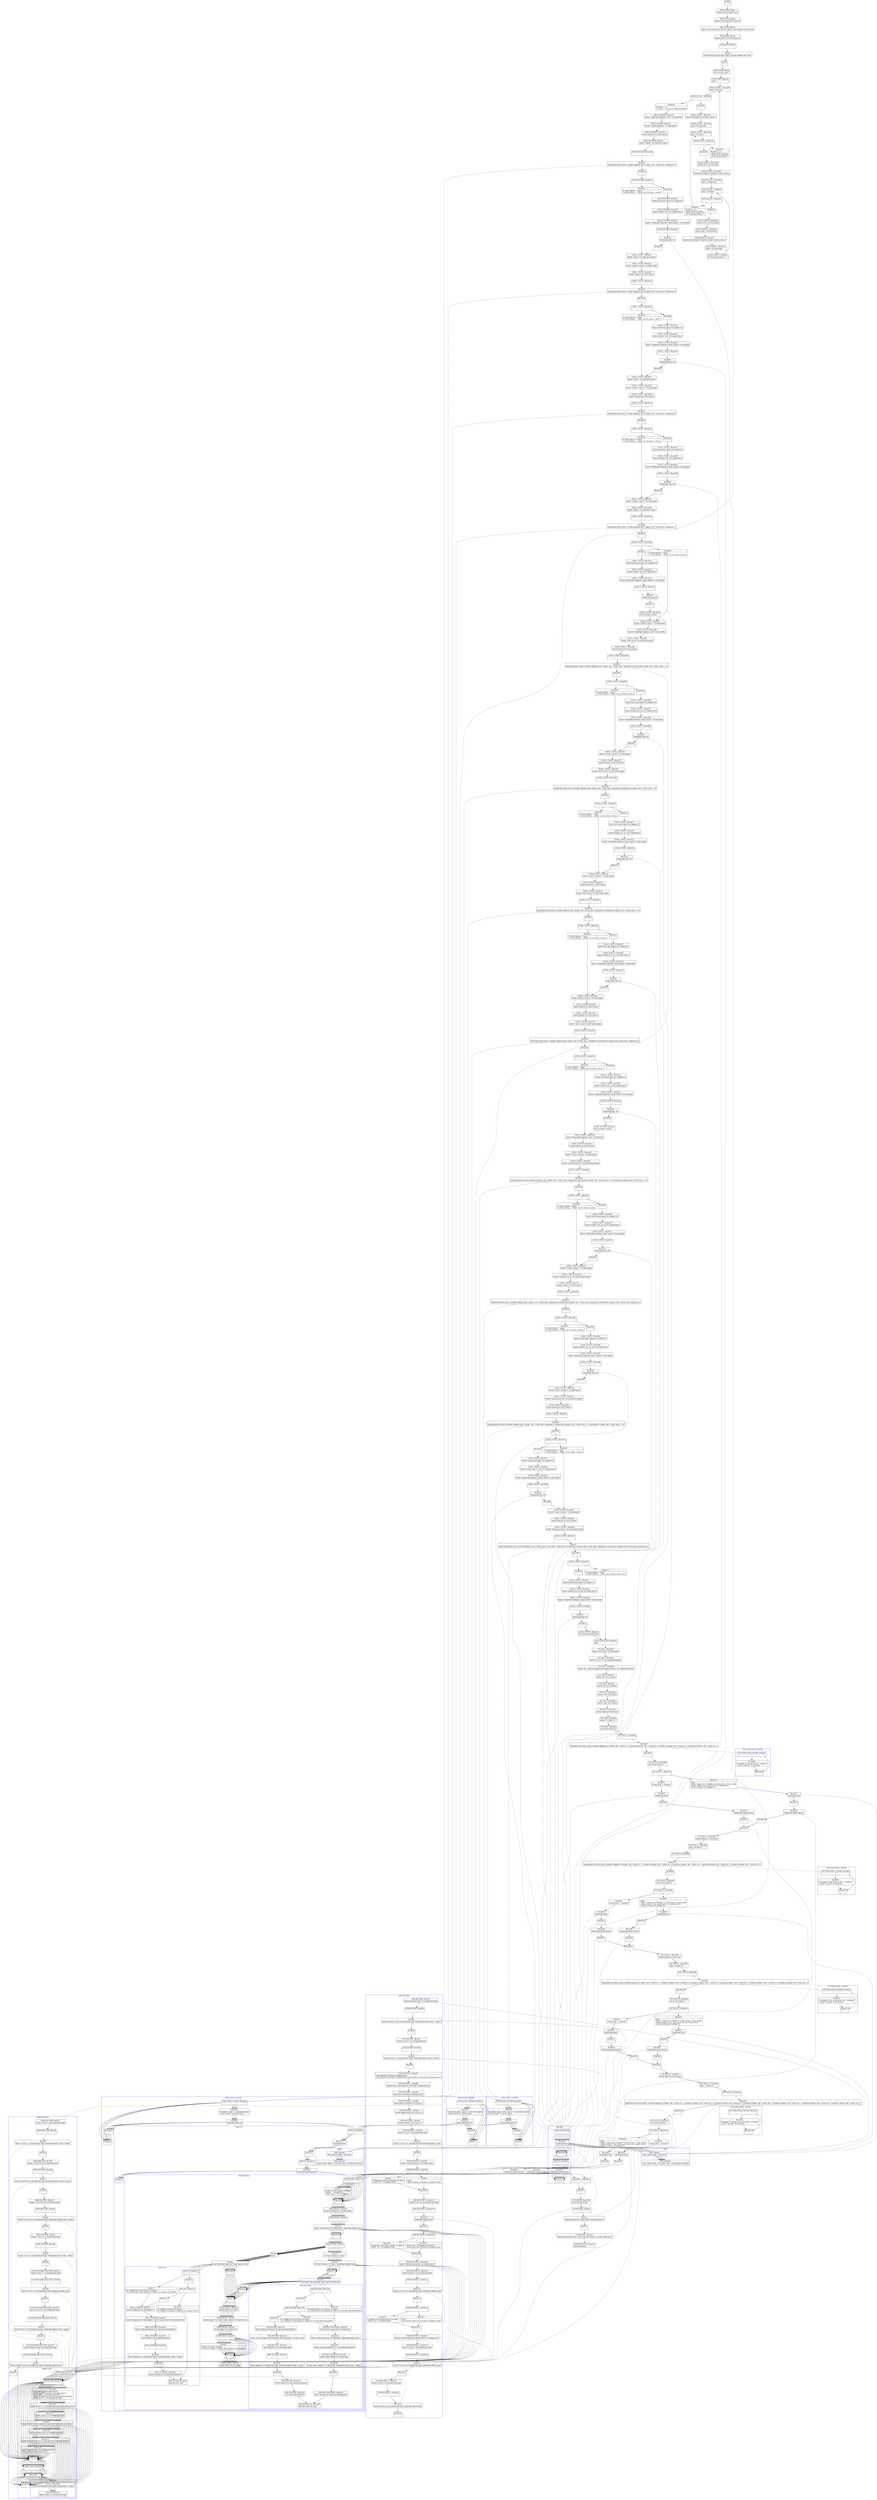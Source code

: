 digraph Cfg {
compound=true;
node [
shape = "record"
]

edge [
arrowtail = "empty"
]
Block0 [
label = "{START|}"
]
Block1 [
label = "{OPEN-FILES. Block1|    OPEN     OUTPUT PRINT-FILE\l}"
]
Block2 [
label = "{OPEN-FILES. Block2|    MOVE CCVS-PGM-ID TO TEST-ID\l}"
]
Block3 [
label = "{OPEN-FILES. Block3|    MOVE CCVS-PGM-ID TO TEST-ID. MOVE CCVS-PGM-ID TO ID-AGAIN\l}"
]
Block4 [
label = "{OPEN-FILES. Block4|    MOVE    SPACE TO TEST-RESULTS\l}"
]
Block5 [
label = "{OPEN-FILES. Block5|}"
]
Block6 [
label = "{Block6|    PERFORM  HEAD-ROUTINE THRU COLUMN-NAMES-ROUTINE\l}"
]
subgraph cluster_1{
color = blue;
label = "HEAD-ROUTINE";
Block51 [
label = "{HEAD-ROUTINE. Block51|    MOVE CCVS-H-1  TO DUMMY-RECORD\l}"
]
Block52 [
label = "{HEAD-ROUTINE. Block52|}"
]
Block53 [
label = "{Block53|    MOVE CCVS-H-1  TO DUMMY-RECORD. PERFORM WRITE-LINE 2 TIMES\l}"
]
subgraph cluster_7{
color = blue;
label = "WRITE-LINE";
Block127 [
label = "{WRITE-LINE. Block127|    ADD 1 TO RECORD-COUNT\l}"
]
Block128 [
label = "{WRITE-LINE. Block128|}"
]
Block129 [
label = "{Block129|    IF RECORD-COUNT GREATER 50\l        MOVE DUMMY-RECORD TO DUMMY-HOLD\l        MOVE SPACE TO DUMMY-RECORD\l        WRITE DUMMY-RECORD AFTER ADVANCING PAGE\l        MOVE CCVS-C-1 TO DUMMY-RECORD\l}"
]
Block130 [
label = "{Block130|        MOVE CCVS-C-1 TO DUMMY-RECORD PERFORM WRT-LN\l}"
]
subgraph cluster_21{
color = blue;
label = "WRT-LN";
Block140 [
label = "{WRT-LN. Block140|    WRITE    DUMMY-RECORD AFTER ADVANCING 1 LINES\l}"
]
Block141 [
label = "{WRT-LN. Block141|    MOVE SPACE TO DUMMY-RECORD\l}"
]
Block140 -> Block141

}
Block130 -> Block140 [style=dashed, arrowhead=none]

Block131 [
label = "{Block131|        MOVE CCVS-C-2 TO DUMMY-RECORD\l}"
]
Block132 [
label = "{Block132|        MOVE CCVS-C-2 TO DUMMY-RECORD PERFORM WRT-LN 2 TIMES\l}"
]
subgraph cluster_22{
color = blue;
label = "WRT-LN";
Block140 [
label = "{WRT-LN. Block140|    WRITE    DUMMY-RECORD AFTER ADVANCING 1 LINES\l}"
]
Block141 [
label = "{WRT-LN. Block141|    MOVE SPACE TO DUMMY-RECORD\l}"
]
Block140 -> Block141

}
Block132 -> Block140 [style=dashed, arrowhead=none]

Block133 [
label = "{Block133|        MOVE HYPHEN-LINE TO DUMMY-RECORD\l}"
]
Block134 [
label = "{Block134|        MOVE HYPHEN-LINE TO DUMMY-RECORD PERFORM WRT-LN\l}"
]
subgraph cluster_23{
color = blue;
label = "WRT-LN";
Block140 [
label = "{WRT-LN. Block140|    WRITE    DUMMY-RECORD AFTER ADVANCING 1 LINES\l}"
]
Block141 [
label = "{WRT-LN. Block141|    MOVE SPACE TO DUMMY-RECORD\l}"
]
Block140 -> Block141

}
Block134 -> Block140 [style=dashed, arrowhead=none]

Block135 [
label = "{Block135|        MOVE DUMMY-HOLD TO DUMMY-RECORD\l        MOVE ZERO TO RECORD-COUNT\l}"
]
Block136 [
label = "{Block136|}"
]
Block137 [
label = "{WRITE-LINE. Block137|}"
]
Block138 [
label = "{Block138|    PERFORM WRT-LN\l}"
]
subgraph cluster_24{
color = blue;
label = "WRT-LN";
Block140 [
label = "{WRT-LN. Block140|    WRITE    DUMMY-RECORD AFTER ADVANCING 1 LINES\l}"
]
Block141 [
label = "{WRT-LN. Block141|    MOVE SPACE TO DUMMY-RECORD\l}"
]
Block140 -> Block141

}
Block138 -> Block140 [style=dashed, arrowhead=none]

Block139 [
label = "{Block139|}"
]
Block127 -> Block128
Block128 -> Block129
Block128 -> Block136
Block129 -> Block130
Block130 -> Block131
Block131 -> Block132
Block132 -> Block133
Block133 -> Block134
Block134 -> Block135
Block135 -> Block136
Block136 -> Block137
Block137 -> Block138
Block138 -> Block139

}
Block53 -> Block127 [style=dashed, arrowhead=none]

Block54 [
label = "{Block54|}"
]
Block55 [
label = "{HEAD-ROUTINE. Block55|    MOVE CCVS-H-2A TO DUMMY-RECORD\l}"
]
Block56 [
label = "{HEAD-ROUTINE. Block56|}"
]
Block57 [
label = "{Block57|    MOVE CCVS-H-2A TO DUMMY-RECORD. PERFORM WRITE-LINE 2 TIMES\l}"
]
subgraph cluster_8{
color = blue;
label = "WRITE-LINE";
Block127 [
label = "{WRITE-LINE. Block127|    ADD 1 TO RECORD-COUNT\l}"
]
Block128 [
label = "{WRITE-LINE. Block128|}"
]
Block129 [
label = "{Block129|    IF RECORD-COUNT GREATER 50\l        MOVE DUMMY-RECORD TO DUMMY-HOLD\l        MOVE SPACE TO DUMMY-RECORD\l        WRITE DUMMY-RECORD AFTER ADVANCING PAGE\l        MOVE CCVS-C-1 TO DUMMY-RECORD\l}"
]
Block130 [
label = "{Block130|        MOVE CCVS-C-1 TO DUMMY-RECORD PERFORM WRT-LN\l}"
]
Block130 -> Block140 [style=dashed, arrowhead=none]

Block131 [
label = "{Block131|        MOVE CCVS-C-2 TO DUMMY-RECORD\l}"
]
Block132 [
label = "{Block132|        MOVE CCVS-C-2 TO DUMMY-RECORD PERFORM WRT-LN 2 TIMES\l}"
]
Block132 -> Block140 [style=dashed, arrowhead=none]

Block133 [
label = "{Block133|        MOVE HYPHEN-LINE TO DUMMY-RECORD\l}"
]
Block134 [
label = "{Block134|        MOVE HYPHEN-LINE TO DUMMY-RECORD PERFORM WRT-LN\l}"
]
Block134 -> Block140 [style=dashed, arrowhead=none]

Block135 [
label = "{Block135|        MOVE DUMMY-HOLD TO DUMMY-RECORD\l        MOVE ZERO TO RECORD-COUNT\l}"
]
Block136 [
label = "{Block136|}"
]
Block137 [
label = "{WRITE-LINE. Block137|}"
]
Block138 [
label = "{Block138|    PERFORM WRT-LN\l}"
]
Block138 -> Block140 [style=dashed, arrowhead=none]

Block139 [
label = "{Block139|}"
]
Block127 -> Block128
Block128 -> Block129
Block128 -> Block136
Block129 -> Block130
Block130 -> Block131
Block131 -> Block132
Block132 -> Block133
Block133 -> Block134
Block134 -> Block135
Block135 -> Block136
Block136 -> Block137
Block137 -> Block138
Block138 -> Block139

}
Block57 -> Block127 [style=dashed, arrowhead=none]

Block58 [
label = "{Block58|}"
]
Block59 [
label = "{HEAD-ROUTINE. Block59|    MOVE CCVS-H-2B TO DUMMY-RECORD\l}"
]
Block60 [
label = "{HEAD-ROUTINE. Block60|}"
]
Block61 [
label = "{Block61|    MOVE CCVS-H-2B TO DUMMY-RECORD. PERFORM WRITE-LINE 3 TIMES\l}"
]
subgraph cluster_9{
color = blue;
label = "WRITE-LINE";
Block127 [
label = "{WRITE-LINE. Block127|    ADD 1 TO RECORD-COUNT\l}"
]
Block128 [
label = "{WRITE-LINE. Block128|}"
]
Block129 [
label = "{Block129|    IF RECORD-COUNT GREATER 50\l        MOVE DUMMY-RECORD TO DUMMY-HOLD\l        MOVE SPACE TO DUMMY-RECORD\l        WRITE DUMMY-RECORD AFTER ADVANCING PAGE\l        MOVE CCVS-C-1 TO DUMMY-RECORD\l}"
]
Block130 [
label = "{Block130|        MOVE CCVS-C-1 TO DUMMY-RECORD PERFORM WRT-LN\l}"
]
Block130 -> Block140 [style=dashed, arrowhead=none]

Block131 [
label = "{Block131|        MOVE CCVS-C-2 TO DUMMY-RECORD\l}"
]
Block132 [
label = "{Block132|        MOVE CCVS-C-2 TO DUMMY-RECORD PERFORM WRT-LN 2 TIMES\l}"
]
Block132 -> Block140 [style=dashed, arrowhead=none]

Block133 [
label = "{Block133|        MOVE HYPHEN-LINE TO DUMMY-RECORD\l}"
]
Block134 [
label = "{Block134|        MOVE HYPHEN-LINE TO DUMMY-RECORD PERFORM WRT-LN\l}"
]
Block134 -> Block140 [style=dashed, arrowhead=none]

Block135 [
label = "{Block135|        MOVE DUMMY-HOLD TO DUMMY-RECORD\l        MOVE ZERO TO RECORD-COUNT\l}"
]
Block136 [
label = "{Block136|}"
]
Block137 [
label = "{WRITE-LINE. Block137|}"
]
Block138 [
label = "{Block138|    PERFORM WRT-LN\l}"
]
Block138 -> Block140 [style=dashed, arrowhead=none]

Block139 [
label = "{Block139|}"
]
Block127 -> Block128
Block128 -> Block129
Block128 -> Block136
Block129 -> Block130
Block130 -> Block131
Block131 -> Block132
Block132 -> Block133
Block133 -> Block134
Block134 -> Block135
Block135 -> Block136
Block136 -> Block137
Block137 -> Block138
Block138 -> Block139

}
Block61 -> Block127 [style=dashed, arrowhead=none]

Block62 [
label = "{Block62|}"
]
Block63 [
label = "{HEAD-ROUTINE. Block63|    MOVE CCVS-H-3  TO DUMMY-RECORD\l}"
]
Block64 [
label = "{HEAD-ROUTINE. Block64|}"
]
Block65 [
label = "{Block65|    MOVE CCVS-H-3  TO DUMMY-RECORD. PERFORM WRITE-LINE 3 TIMES\l}"
]
subgraph cluster_10{
color = blue;
label = "WRITE-LINE";
Block127 [
label = "{WRITE-LINE. Block127|    ADD 1 TO RECORD-COUNT\l}"
]
Block128 [
label = "{WRITE-LINE. Block128|}"
]
Block129 [
label = "{Block129|    IF RECORD-COUNT GREATER 50\l        MOVE DUMMY-RECORD TO DUMMY-HOLD\l        MOVE SPACE TO DUMMY-RECORD\l        WRITE DUMMY-RECORD AFTER ADVANCING PAGE\l        MOVE CCVS-C-1 TO DUMMY-RECORD\l}"
]
Block130 [
label = "{Block130|        MOVE CCVS-C-1 TO DUMMY-RECORD PERFORM WRT-LN\l}"
]
Block130 -> Block140 [style=dashed, arrowhead=none]

Block131 [
label = "{Block131|        MOVE CCVS-C-2 TO DUMMY-RECORD\l}"
]
Block132 [
label = "{Block132|        MOVE CCVS-C-2 TO DUMMY-RECORD PERFORM WRT-LN 2 TIMES\l}"
]
Block132 -> Block140 [style=dashed, arrowhead=none]

Block133 [
label = "{Block133|        MOVE HYPHEN-LINE TO DUMMY-RECORD\l}"
]
Block134 [
label = "{Block134|        MOVE HYPHEN-LINE TO DUMMY-RECORD PERFORM WRT-LN\l}"
]
Block134 -> Block140 [style=dashed, arrowhead=none]

Block135 [
label = "{Block135|        MOVE DUMMY-HOLD TO DUMMY-RECORD\l        MOVE ZERO TO RECORD-COUNT\l}"
]
Block136 [
label = "{Block136|}"
]
Block137 [
label = "{WRITE-LINE. Block137|}"
]
Block138 [
label = "{Block138|    PERFORM WRT-LN\l}"
]
Block138 -> Block140 [style=dashed, arrowhead=none]

Block139 [
label = "{Block139|}"
]
Block127 -> Block128
Block128 -> Block129
Block128 -> Block136
Block129 -> Block130
Block130 -> Block131
Block131 -> Block132
Block132 -> Block133
Block133 -> Block134
Block134 -> Block135
Block135 -> Block136
Block136 -> Block137
Block137 -> Block138
Block138 -> Block139

}
Block65 -> Block127 [style=dashed, arrowhead=none]

Block66 [
label = "{Block66|}"
]
Block67 [
label = "{COLUMN-NAMES-ROUTINE. Block67|    MOVE CCVS-C-1 TO DUMMY-RECORD\l}"
]
Block68 [
label = "{COLUMN-NAMES-ROUTINE. Block68|}"
]
Block69 [
label = "{Block69|    MOVE CCVS-C-1 TO DUMMY-RECORD. PERFORM WRITE-LINE\l}"
]
subgraph cluster_11{
color = blue;
label = "WRITE-LINE";
Block127 [
label = "{WRITE-LINE. Block127|    ADD 1 TO RECORD-COUNT\l}"
]
Block128 [
label = "{WRITE-LINE. Block128|}"
]
Block129 [
label = "{Block129|    IF RECORD-COUNT GREATER 50\l        MOVE DUMMY-RECORD TO DUMMY-HOLD\l        MOVE SPACE TO DUMMY-RECORD\l        WRITE DUMMY-RECORD AFTER ADVANCING PAGE\l        MOVE CCVS-C-1 TO DUMMY-RECORD\l}"
]
Block130 [
label = "{Block130|        MOVE CCVS-C-1 TO DUMMY-RECORD PERFORM WRT-LN\l}"
]
Block130 -> Block140 [style=dashed, arrowhead=none]

Block131 [
label = "{Block131|        MOVE CCVS-C-2 TO DUMMY-RECORD\l}"
]
Block132 [
label = "{Block132|        MOVE CCVS-C-2 TO DUMMY-RECORD PERFORM WRT-LN 2 TIMES\l}"
]
Block132 -> Block140 [style=dashed, arrowhead=none]

Block133 [
label = "{Block133|        MOVE HYPHEN-LINE TO DUMMY-RECORD\l}"
]
Block134 [
label = "{Block134|        MOVE HYPHEN-LINE TO DUMMY-RECORD PERFORM WRT-LN\l}"
]
Block134 -> Block140 [style=dashed, arrowhead=none]

Block135 [
label = "{Block135|        MOVE DUMMY-HOLD TO DUMMY-RECORD\l        MOVE ZERO TO RECORD-COUNT\l}"
]
Block136 [
label = "{Block136|}"
]
Block137 [
label = "{WRITE-LINE. Block137|}"
]
Block138 [
label = "{Block138|    PERFORM WRT-LN\l}"
]
Block138 -> Block140 [style=dashed, arrowhead=none]

Block139 [
label = "{Block139|}"
]
Block127 -> Block128
Block128 -> Block129
Block128 -> Block136
Block129 -> Block130
Block130 -> Block131
Block131 -> Block132
Block132 -> Block133
Block133 -> Block134
Block134 -> Block135
Block135 -> Block136
Block136 -> Block137
Block137 -> Block138
Block138 -> Block139

}
Block69 -> Block127 [style=dashed, arrowhead=none]

Block70 [
label = "{Block70|}"
]
Block71 [
label = "{COLUMN-NAMES-ROUTINE. Block71|    MOVE CCVS-C-2 TO DUMMY-RECORD\l}"
]
Block72 [
label = "{COLUMN-NAMES-ROUTINE. Block72|}"
]
Block73 [
label = "{Block73|    MOVE CCVS-C-2 TO DUMMY-RECORD. PERFORM WRITE-LINE 2 TIMES\l}"
]
subgraph cluster_12{
color = blue;
label = "WRITE-LINE";
Block127 [
label = "{WRITE-LINE. Block127|    ADD 1 TO RECORD-COUNT\l}"
]
Block128 [
label = "{WRITE-LINE. Block128|}"
]
Block129 [
label = "{Block129|    IF RECORD-COUNT GREATER 50\l        MOVE DUMMY-RECORD TO DUMMY-HOLD\l        MOVE SPACE TO DUMMY-RECORD\l        WRITE DUMMY-RECORD AFTER ADVANCING PAGE\l        MOVE CCVS-C-1 TO DUMMY-RECORD\l}"
]
Block130 [
label = "{Block130|        MOVE CCVS-C-1 TO DUMMY-RECORD PERFORM WRT-LN\l}"
]
Block130 -> Block140 [style=dashed, arrowhead=none]

Block131 [
label = "{Block131|        MOVE CCVS-C-2 TO DUMMY-RECORD\l}"
]
Block132 [
label = "{Block132|        MOVE CCVS-C-2 TO DUMMY-RECORD PERFORM WRT-LN 2 TIMES\l}"
]
Block132 -> Block140 [style=dashed, arrowhead=none]

Block133 [
label = "{Block133|        MOVE HYPHEN-LINE TO DUMMY-RECORD\l}"
]
Block134 [
label = "{Block134|        MOVE HYPHEN-LINE TO DUMMY-RECORD PERFORM WRT-LN\l}"
]
Block134 -> Block140 [style=dashed, arrowhead=none]

Block135 [
label = "{Block135|        MOVE DUMMY-HOLD TO DUMMY-RECORD\l        MOVE ZERO TO RECORD-COUNT\l}"
]
Block136 [
label = "{Block136|}"
]
Block137 [
label = "{WRITE-LINE. Block137|}"
]
Block138 [
label = "{Block138|    PERFORM WRT-LN\l}"
]
Block138 -> Block140 [style=dashed, arrowhead=none]

Block139 [
label = "{Block139|}"
]
Block127 -> Block128
Block128 -> Block129
Block128 -> Block136
Block129 -> Block130
Block130 -> Block131
Block131 -> Block132
Block132 -> Block133
Block133 -> Block134
Block134 -> Block135
Block135 -> Block136
Block136 -> Block137
Block137 -> Block138
Block138 -> Block139

}
Block73 -> Block127 [style=dashed, arrowhead=none]

Block74 [
label = "{Block74|}"
]
Block75 [
label = "{COLUMN-NAMES-ROUTINE. Block75|    MOVE HYPHEN-LINE TO DUMMY-RECORD\l}"
]
Block76 [
label = "{COLUMN-NAMES-ROUTINE. Block76|}"
]
Block77 [
label = "{Block77|    MOVE HYPHEN-LINE TO DUMMY-RECORD. PERFORM WRITE-LINE\l}"
]
subgraph cluster_13{
color = blue;
label = "WRITE-LINE";
Block127 [
label = "{WRITE-LINE. Block127|    ADD 1 TO RECORD-COUNT\l}"
]
Block128 [
label = "{WRITE-LINE. Block128|}"
]
Block129 [
label = "{Block129|    IF RECORD-COUNT GREATER 50\l        MOVE DUMMY-RECORD TO DUMMY-HOLD\l        MOVE SPACE TO DUMMY-RECORD\l        WRITE DUMMY-RECORD AFTER ADVANCING PAGE\l        MOVE CCVS-C-1 TO DUMMY-RECORD\l}"
]
Block130 [
label = "{Block130|        MOVE CCVS-C-1 TO DUMMY-RECORD PERFORM WRT-LN\l}"
]
Block130 -> Block140 [style=dashed, arrowhead=none]

Block131 [
label = "{Block131|        MOVE CCVS-C-2 TO DUMMY-RECORD\l}"
]
Block132 [
label = "{Block132|        MOVE CCVS-C-2 TO DUMMY-RECORD PERFORM WRT-LN 2 TIMES\l}"
]
Block132 -> Block140 [style=dashed, arrowhead=none]

Block133 [
label = "{Block133|        MOVE HYPHEN-LINE TO DUMMY-RECORD\l}"
]
Block134 [
label = "{Block134|        MOVE HYPHEN-LINE TO DUMMY-RECORD PERFORM WRT-LN\l}"
]
Block134 -> Block140 [style=dashed, arrowhead=none]

Block135 [
label = "{Block135|        MOVE DUMMY-HOLD TO DUMMY-RECORD\l        MOVE ZERO TO RECORD-COUNT\l}"
]
Block136 [
label = "{Block136|}"
]
Block137 [
label = "{WRITE-LINE. Block137|}"
]
Block138 [
label = "{Block138|    PERFORM WRT-LN\l}"
]
Block138 -> Block140 [style=dashed, arrowhead=none]

Block139 [
label = "{Block139|}"
]
Block127 -> Block128
Block128 -> Block129
Block128 -> Block136
Block129 -> Block130
Block130 -> Block131
Block131 -> Block132
Block132 -> Block133
Block133 -> Block134
Block134 -> Block135
Block135 -> Block136
Block136 -> Block137
Block137 -> Block138
Block138 -> Block139

}
Block77 -> Block127 [style=dashed, arrowhead=none]

Block78 [
label = "{Block78|}"
]
Block51 -> Block52
Block52 -> Block53
Block53 -> Block54
Block54 -> Block55
Block55 -> Block56
Block56 -> Block57
Block57 -> Block58
Block58 -> Block59
Block59 -> Block60
Block60 -> Block61
Block61 -> Block62
Block62 -> Block63
Block63 -> Block64
Block64 -> Block65
Block65 -> Block66
Block66 -> Block67
Block67 -> Block68
Block68 -> Block69
Block69 -> Block70
Block70 -> Block71
Block71 -> Block72
Block72 -> Block73
Block73 -> Block74
Block74 -> Block75
Block75 -> Block76
Block76 -> Block77
Block77 -> Block78

}
Block6 -> Block51 [style=dashed, arrowhead=none]

Block7 [
label = "{Block7|}"
]
Block8 [
label = "{OPEN-FILES. Block8|    GO TO CCVS1-EXIT\l}"
]
Block187 [
label = "{CCVS1-EXIT. Block187|    EXIT\l}"
]
Block188 [
label = "{BUILD-LEVEL-1. Block188|    ADD 1 TO SUB-1\l}"
]
Block189 [
label = "{BUILD-LEVEL-1. Block189|}"
]
Block190 [
label = "{Block190|    IF SUB-1 = 11\l    IF SUB-1 = 11 GO TO CHECK-ENTRIES\l}"
]
Block214 [
label = "{CHECK-ENTRIES. Block214|    MOVE \"PERFORM VARYING LEV1\" TO FEATURE\l}"
]
Block215 [
label = "{CHECK-ENTRIES. Block215|    MOVE \"CHECK-ENTRIES       \" TO PAR-NAME\l}"
]
Block216 [
label = "{CHECK-ENTRIES. Block216|    MOVE SPACES TO TEST-CHECK\l}"
]
Block217 [
label = "{CHECK-ENTRIES. Block217|    MOVE \"GRP05\" TO GRP-HOLD-AREA\l}"
]
Block218 [
label = "{CHECK-ENTRIES. Block218|}"
]
Block219 [
label = "{Block219|    PERFORM FIND-LEVEL-1-ENTRY VARYING IDX-1 FROM 1 BY 1          UNTIL IDX-1 GREATER 10\l}"
]
subgraph cluster_30{
color = blue;
label = "FIND-LEVEL-1-ENTRY";
Block280 [
label = "{FIND-LEVEL-1-ENTRY. Block280|}"
]
Block281 [
label = "{Block281|    IF ENTRY-1 (IDX-1) = GRP-HOLD-AREA\l        MOVE \"PASS\" TO TEST-CHECK\l}"
]
Block282 [
label = "{Block282|        PERFORM PASS-TH\l}"
]
subgraph cluster_38{
color = blue;
label = "PASS-TH";
Block430 [
label = "{PASS-TH. Block430|}"
]
Block431 [
label = "{Block431|    PERFORM PASS\l}"
]
subgraph cluster_57{
color = blue;
label = "PASS";
Block20 [
label = "{PASS. Block20|PASS.  MOVE \"PASS \" TO P-OR-F\l}"
]
Block21 [
label = "{PASS. Block21|PASS.  MOVE \"PASS \" TO P-OR-F.  ADD 1 TO PASS-COUNTER\l}"
]
Block20 -> Block21

}
Block431 -> Block20 [style=dashed, arrowhead=none]

Block432 [
label = "{Block432|}"
]
Block433 [
label = "{PASS-TH. Block433|}"
]
Block434 [
label = "{Block434|    PERFORM PRINT-DETAIL\l}"
]
subgraph cluster_58{
color = blue;
label = "PRINT-DETAIL";
Block27 [
label = "{PRINT-DETAIL. Block27|}"
]
Block28 [
label = "{Block28|    IF REC-CT NOT EQUAL TO ZERO\l            MOVE \".\" TO PARDOT-X\l            MOVE REC-CT TO DOTVALUE\l}"
]
Block29 [
label = "{Block29|}"
]
Block30 [
label = "{PRINT-DETAIL. Block30|    MOVE     TEST-RESULTS TO PRINT-REC\l}"
]
Block31 [
label = "{PRINT-DETAIL. Block31|}"
]
Block32 [
label = "{Block32|    MOVE     TEST-RESULTS TO PRINT-REC. PERFORM WRITE-LINE\l}"
]
subgraph cluster_3{
color = blue;
label = "WRITE-LINE";
Block127 [
label = "{WRITE-LINE. Block127|    ADD 1 TO RECORD-COUNT\l}"
]
Block128 [
label = "{WRITE-LINE. Block128|}"
]
Block129 [
label = "{Block129|    IF RECORD-COUNT GREATER 50\l        MOVE DUMMY-RECORD TO DUMMY-HOLD\l        MOVE SPACE TO DUMMY-RECORD\l        WRITE DUMMY-RECORD AFTER ADVANCING PAGE\l        MOVE CCVS-C-1 TO DUMMY-RECORD\l}"
]
Block130 [
label = "{Block130|        MOVE CCVS-C-1 TO DUMMY-RECORD PERFORM WRT-LN\l}"
]
Block130 -> Block140 [style=dashed, arrowhead=none]

Block131 [
label = "{Block131|        MOVE CCVS-C-2 TO DUMMY-RECORD\l}"
]
Block132 [
label = "{Block132|        MOVE CCVS-C-2 TO DUMMY-RECORD PERFORM WRT-LN 2 TIMES\l}"
]
Block132 -> Block140 [style=dashed, arrowhead=none]

Block133 [
label = "{Block133|        MOVE HYPHEN-LINE TO DUMMY-RECORD\l}"
]
Block134 [
label = "{Block134|        MOVE HYPHEN-LINE TO DUMMY-RECORD PERFORM WRT-LN\l}"
]
Block134 -> Block140 [style=dashed, arrowhead=none]

Block135 [
label = "{Block135|        MOVE DUMMY-HOLD TO DUMMY-RECORD\l        MOVE ZERO TO RECORD-COUNT\l}"
]
Block136 [
label = "{Block136|}"
]
Block137 [
label = "{WRITE-LINE. Block137|}"
]
Block138 [
label = "{Block138|    PERFORM WRT-LN\l}"
]
Block138 -> Block140 [style=dashed, arrowhead=none]

Block139 [
label = "{Block139|}"
]
Block127 -> Block128
Block128 -> Block129
Block128 -> Block136
Block129 -> Block130
Block130 -> Block131
Block131 -> Block132
Block132 -> Block133
Block133 -> Block134
Block134 -> Block135
Block135 -> Block136
Block136 -> Block137
Block137 -> Block138
Block138 -> Block139

}
Block32 -> Block127 [style=dashed, arrowhead=none]

Block33 [
label = "{Block33|}"
]
Block34 [
label = "{PRINT-DETAIL. Block34|}"
]
Block35 [
label = "{Block35|    IF P-OR-F EQUAL TO \"FAIL*\"\l}"
]
Block36 [
label = "{Block36|    IF P-OR-F EQUAL TO \"FAIL*\"  PERFORM WRITE-LINE\l}"
]
subgraph cluster_4{
color = blue;
label = "WRITE-LINE";
Block127 [
label = "{WRITE-LINE. Block127|    ADD 1 TO RECORD-COUNT\l}"
]
Block128 [
label = "{WRITE-LINE. Block128|}"
]
Block129 [
label = "{Block129|    IF RECORD-COUNT GREATER 50\l        MOVE DUMMY-RECORD TO DUMMY-HOLD\l        MOVE SPACE TO DUMMY-RECORD\l        WRITE DUMMY-RECORD AFTER ADVANCING PAGE\l        MOVE CCVS-C-1 TO DUMMY-RECORD\l}"
]
Block130 [
label = "{Block130|        MOVE CCVS-C-1 TO DUMMY-RECORD PERFORM WRT-LN\l}"
]
Block130 -> Block140 [style=dashed, arrowhead=none]

Block131 [
label = "{Block131|        MOVE CCVS-C-2 TO DUMMY-RECORD\l}"
]
Block132 [
label = "{Block132|        MOVE CCVS-C-2 TO DUMMY-RECORD PERFORM WRT-LN 2 TIMES\l}"
]
Block132 -> Block140 [style=dashed, arrowhead=none]

Block133 [
label = "{Block133|        MOVE HYPHEN-LINE TO DUMMY-RECORD\l}"
]
Block134 [
label = "{Block134|        MOVE HYPHEN-LINE TO DUMMY-RECORD PERFORM WRT-LN\l}"
]
Block134 -> Block140 [style=dashed, arrowhead=none]

Block135 [
label = "{Block135|        MOVE DUMMY-HOLD TO DUMMY-RECORD\l        MOVE ZERO TO RECORD-COUNT\l}"
]
Block136 [
label = "{Block136|}"
]
Block137 [
label = "{WRITE-LINE. Block137|}"
]
Block138 [
label = "{Block138|    PERFORM WRT-LN\l}"
]
Block138 -> Block140 [style=dashed, arrowhead=none]

Block139 [
label = "{Block139|}"
]
Block127 -> Block128
Block128 -> Block129
Block128 -> Block136
Block129 -> Block130
Block130 -> Block131
Block131 -> Block132
Block132 -> Block133
Block133 -> Block134
Block134 -> Block135
Block135 -> Block136
Block136 -> Block137
Block137 -> Block138
Block138 -> Block139

}
Block36 -> Block127 [style=dashed, arrowhead=none]

Block37 [
label = "{Block37|}"
]
Block38 [
label = "{Block38|       PERFORM FAIL-ROUTINE THRU FAIL-ROUTINE-EX\l}"
]
subgraph cluster_5{
color = blue;
label = "FAIL-ROUTINE";
Block145 [
label = "{FAIL-ROUTINE. Block145|}"
]
Block146 [
label = "{Block146|    IF   COMPUTED-X NOT EQUAL TO SPACE\l    IF   COMPUTED-X NOT EQUAL TO SPACE GO TO FAIL-ROUTINE-WRITE\l}"
]
Block162 [
label = "{FAIL-ROUTINE-WRITE. Block162|    MOVE   TEST-COMPUTED TO PRINT-REC\l}"
]
Block163 [
label = "{Block163|    MOVE   TEST-COMPUTED TO PRINT-REC PERFORM WRITE-LINE\l}"
]
subgraph cluster_27{
color = blue;
label = "WRITE-LINE";
Block127 [
label = "{WRITE-LINE. Block127|    ADD 1 TO RECORD-COUNT\l}"
]
Block128 [
label = "{WRITE-LINE. Block128|}"
]
Block129 [
label = "{Block129|    IF RECORD-COUNT GREATER 50\l        MOVE DUMMY-RECORD TO DUMMY-HOLD\l        MOVE SPACE TO DUMMY-RECORD\l        WRITE DUMMY-RECORD AFTER ADVANCING PAGE\l        MOVE CCVS-C-1 TO DUMMY-RECORD\l}"
]
Block130 [
label = "{Block130|        MOVE CCVS-C-1 TO DUMMY-RECORD PERFORM WRT-LN\l}"
]
Block130 -> Block140 [style=dashed, arrowhead=none]

Block131 [
label = "{Block131|        MOVE CCVS-C-2 TO DUMMY-RECORD\l}"
]
Block132 [
label = "{Block132|        MOVE CCVS-C-2 TO DUMMY-RECORD PERFORM WRT-LN 2 TIMES\l}"
]
Block132 -> Block140 [style=dashed, arrowhead=none]

Block133 [
label = "{Block133|        MOVE HYPHEN-LINE TO DUMMY-RECORD\l}"
]
Block134 [
label = "{Block134|        MOVE HYPHEN-LINE TO DUMMY-RECORD PERFORM WRT-LN\l}"
]
Block134 -> Block140 [style=dashed, arrowhead=none]

Block135 [
label = "{Block135|        MOVE DUMMY-HOLD TO DUMMY-RECORD\l        MOVE ZERO TO RECORD-COUNT\l}"
]
Block136 [
label = "{Block136|}"
]
Block137 [
label = "{WRITE-LINE. Block137|}"
]
Block138 [
label = "{Block138|    PERFORM WRT-LN\l}"
]
Block138 -> Block140 [style=dashed, arrowhead=none]

Block139 [
label = "{Block139|}"
]
Block127 -> Block128
Block128 -> Block129
Block128 -> Block136
Block129 -> Block130
Block130 -> Block131
Block131 -> Block132
Block132 -> Block133
Block133 -> Block134
Block134 -> Block135
Block135 -> Block136
Block136 -> Block137
Block137 -> Block138
Block138 -> Block139

}
Block163 -> Block127 [style=dashed, arrowhead=none]

Block164 [
label = "{Block164|    MOVE   ANSI-REFERENCE TO COR-ANSI-REFERENCE\l}"
]
Block165 [
label = "{FAIL-ROUTINE-WRITE. Block165|    MOVE   TEST-CORRECT TO PRINT-REC\l}"
]
Block166 [
label = "{Block166|    MOVE   TEST-CORRECT TO PRINT-REC PERFORM WRITE-LINE 2 TIMES\l}"
]
subgraph cluster_28{
color = blue;
label = "WRITE-LINE";
Block127 [
label = "{WRITE-LINE. Block127|    ADD 1 TO RECORD-COUNT\l}"
]
Block128 [
label = "{WRITE-LINE. Block128|}"
]
Block129 [
label = "{Block129|    IF RECORD-COUNT GREATER 50\l        MOVE DUMMY-RECORD TO DUMMY-HOLD\l        MOVE SPACE TO DUMMY-RECORD\l        WRITE DUMMY-RECORD AFTER ADVANCING PAGE\l        MOVE CCVS-C-1 TO DUMMY-RECORD\l}"
]
Block130 [
label = "{Block130|        MOVE CCVS-C-1 TO DUMMY-RECORD PERFORM WRT-LN\l}"
]
Block130 -> Block140 [style=dashed, arrowhead=none]

Block131 [
label = "{Block131|        MOVE CCVS-C-2 TO DUMMY-RECORD\l}"
]
Block132 [
label = "{Block132|        MOVE CCVS-C-2 TO DUMMY-RECORD PERFORM WRT-LN 2 TIMES\l}"
]
Block132 -> Block140 [style=dashed, arrowhead=none]

Block133 [
label = "{Block133|        MOVE HYPHEN-LINE TO DUMMY-RECORD\l}"
]
Block134 [
label = "{Block134|        MOVE HYPHEN-LINE TO DUMMY-RECORD PERFORM WRT-LN\l}"
]
Block134 -> Block140 [style=dashed, arrowhead=none]

Block135 [
label = "{Block135|        MOVE DUMMY-HOLD TO DUMMY-RECORD\l        MOVE ZERO TO RECORD-COUNT\l}"
]
Block136 [
label = "{Block136|}"
]
Block137 [
label = "{WRITE-LINE. Block137|}"
]
Block138 [
label = "{Block138|    PERFORM WRT-LN\l}"
]
Block138 -> Block140 [style=dashed, arrowhead=none]

Block139 [
label = "{Block139|}"
]
Block127 -> Block128
Block128 -> Block129
Block128 -> Block136
Block129 -> Block130
Block130 -> Block131
Block131 -> Block132
Block132 -> Block133
Block133 -> Block134
Block134 -> Block135
Block135 -> Block136
Block136 -> Block137
Block137 -> Block138
Block138 -> Block139

}
Block166 -> Block127 [style=dashed, arrowhead=none]

Block167 [
label = "{Block167|}"
]
Block168 [
label = "{FAIL-ROUTINE-WRITE. Block168|    MOVE   SPACES TO COR-ANSI-REFERENCE\l}"
]
Block169 [
label = "{FAIL-ROUTINE-EX. Block169|FAIL-ROUTINE-EX. EXIT\l}"
]
Block148 [
label = "{Block148|}"
]
Block149 [
label = "{FAIL-ROUTINE. Block149|}"
]
Block150 [
label = "{Block150|    IF     CORRECT-X NOT EQUAL TO SPACE\l    IF     CORRECT-X NOT EQUAL TO SPACE GO TO FAIL-ROUTINE-WRITE\l}"
]
Block152 [
label = "{Block152|}"
]
Block153 [
label = "{FAIL-ROUTINE. Block153|    MOVE   ANSI-REFERENCE TO INF-ANSI-REFERENCE\l}"
]
Block154 [
label = "{FAIL-ROUTINE. Block154|    MOVE  \"NO FURTHER INFORMATION, SEE PROGRAM.\" TO INFO-TEXT\l}"
]
Block155 [
label = "{FAIL-ROUTINE. Block155|    MOVE   XXINFO TO DUMMY-RECORD\l}"
]
Block156 [
label = "{FAIL-ROUTINE. Block156|}"
]
Block157 [
label = "{Block157|    MOVE   XXINFO TO DUMMY-RECORD. PERFORM WRITE-LINE 2 TIMES\l}"
]
subgraph cluster_26{
color = blue;
label = "WRITE-LINE";
Block127 [
label = "{WRITE-LINE. Block127|    ADD 1 TO RECORD-COUNT\l}"
]
Block128 [
label = "{WRITE-LINE. Block128|}"
]
Block129 [
label = "{Block129|    IF RECORD-COUNT GREATER 50\l        MOVE DUMMY-RECORD TO DUMMY-HOLD\l        MOVE SPACE TO DUMMY-RECORD\l        WRITE DUMMY-RECORD AFTER ADVANCING PAGE\l        MOVE CCVS-C-1 TO DUMMY-RECORD\l}"
]
Block130 [
label = "{Block130|        MOVE CCVS-C-1 TO DUMMY-RECORD PERFORM WRT-LN\l}"
]
Block130 -> Block140 [style=dashed, arrowhead=none]

Block131 [
label = "{Block131|        MOVE CCVS-C-2 TO DUMMY-RECORD\l}"
]
Block132 [
label = "{Block132|        MOVE CCVS-C-2 TO DUMMY-RECORD PERFORM WRT-LN 2 TIMES\l}"
]
Block132 -> Block140 [style=dashed, arrowhead=none]

Block133 [
label = "{Block133|        MOVE HYPHEN-LINE TO DUMMY-RECORD\l}"
]
Block134 [
label = "{Block134|        MOVE HYPHEN-LINE TO DUMMY-RECORD PERFORM WRT-LN\l}"
]
Block134 -> Block140 [style=dashed, arrowhead=none]

Block135 [
label = "{Block135|        MOVE DUMMY-HOLD TO DUMMY-RECORD\l        MOVE ZERO TO RECORD-COUNT\l}"
]
Block136 [
label = "{Block136|}"
]
Block137 [
label = "{WRITE-LINE. Block137|}"
]
Block138 [
label = "{Block138|    PERFORM WRT-LN\l}"
]
Block138 -> Block140 [style=dashed, arrowhead=none]

Block139 [
label = "{Block139|}"
]
Block127 -> Block128
Block128 -> Block129
Block128 -> Block136
Block129 -> Block130
Block130 -> Block131
Block131 -> Block132
Block132 -> Block133
Block133 -> Block134
Block134 -> Block135
Block135 -> Block136
Block136 -> Block137
Block137 -> Block138
Block138 -> Block139

}
Block157 -> Block127 [style=dashed, arrowhead=none]

Block158 [
label = "{Block158|}"
]
Block159 [
label = "{FAIL-ROUTINE. Block159|    MOVE   SPACES TO INF-ANSI-REFERENCE\l}"
]
Block160 [
label = "{FAIL-ROUTINE. Block160|    GO TO  FAIL-ROUTINE-EX\l}"
]
Block145 -> Block146
Block145 -> Block148
Block146 -> Block162
Block162 -> Block163
Block163 -> Block164
Block164 -> Block165
Block165 -> Block166
Block166 -> Block167
Block167 -> Block168
Block168 -> Block169
Block148 -> Block149
Block149 -> Block150
Block149 -> Block152
Block150 -> Block162
Block152 -> Block153
Block153 -> Block154
Block154 -> Block155
Block155 -> Block156
Block156 -> Block157
Block157 -> Block158
Block158 -> Block159
Block159 -> Block160
Block160 -> Block169

}
Block38 -> Block145 [style=dashed, arrowhead=none]

Block39 [
label = "{Block39|}"
]
Block43 [
label = "{Block43|}"
]
Block44 [
label = "{PRINT-DETAIL. Block44|    MOVE SPACE TO P-OR-F\l}"
]
Block45 [
label = "{PRINT-DETAIL. Block45|    MOVE SPACE TO P-OR-F. MOVE SPACE TO COMPUTED-X\l}"
]
Block46 [
label = "{PRINT-DETAIL. Block46|    MOVE SPACE TO CORRECT-X\l}"
]
Block47 [
label = "{PRINT-DETAIL. Block47|}"
]
Block48 [
label = "{Block48|    IF     REC-CT EQUAL TO ZERO\l    IF     REC-CT EQUAL TO ZERO  MOVE SPACE TO PAR-NAME\l}"
]
Block49 [
label = "{Block49|}"
]
Block50 [
label = "{PRINT-DETAIL. Block50|    MOVE     SPACE TO RE-MARK\l}"
]
Block40 [
label = "{Block40|         ELSE\l}"
]
Block41 [
label = "{Block41|         ELSE PERFORM BAIL-OUT THRU BAIL-OUT-EX\l}"
]
subgraph cluster_6{
color = blue;
label = "BAIL-OUT";
Block170 [
label = "{BAIL-OUT. Block170|}"
]
Block171 [
label = "{Block171|    IF     COMPUTED-A NOT EQUAL TO SPACE\l    IF     COMPUTED-A NOT EQUAL TO SPACE GO TO BAIL-OUT-WRITE\l}"
]
Block178 [
label = "{BAIL-OUT-WRITE. Block178|    MOVE CORRECT-A TO XXCORRECT\l}"
]
Block179 [
label = "{BAIL-OUT-WRITE. Block179|    MOVE CORRECT-A TO XXCORRECT. MOVE COMPUTED-A TO XXCOMPUTED\l}"
]
Block180 [
label = "{BAIL-OUT-WRITE. Block180|    MOVE   ANSI-REFERENCE TO INF-ANSI-REFERENCE\l}"
]
Block181 [
label = "{BAIL-OUT-WRITE. Block181|    MOVE   XXINFO TO DUMMY-RECORD\l}"
]
Block182 [
label = "{BAIL-OUT-WRITE. Block182|}"
]
Block183 [
label = "{Block183|    MOVE   XXINFO TO DUMMY-RECORD. PERFORM WRITE-LINE 2 TIMES\l}"
]
subgraph cluster_29{
color = blue;
label = "WRITE-LINE";
Block127 [
label = "{WRITE-LINE. Block127|    ADD 1 TO RECORD-COUNT\l}"
]
Block128 [
label = "{WRITE-LINE. Block128|}"
]
Block129 [
label = "{Block129|    IF RECORD-COUNT GREATER 50\l        MOVE DUMMY-RECORD TO DUMMY-HOLD\l        MOVE SPACE TO DUMMY-RECORD\l        WRITE DUMMY-RECORD AFTER ADVANCING PAGE\l        MOVE CCVS-C-1 TO DUMMY-RECORD\l}"
]
Block130 [
label = "{Block130|        MOVE CCVS-C-1 TO DUMMY-RECORD PERFORM WRT-LN\l}"
]
Block130 -> Block140 [style=dashed, arrowhead=none]

Block131 [
label = "{Block131|        MOVE CCVS-C-2 TO DUMMY-RECORD\l}"
]
Block132 [
label = "{Block132|        MOVE CCVS-C-2 TO DUMMY-RECORD PERFORM WRT-LN 2 TIMES\l}"
]
Block132 -> Block140 [style=dashed, arrowhead=none]

Block133 [
label = "{Block133|        MOVE HYPHEN-LINE TO DUMMY-RECORD\l}"
]
Block134 [
label = "{Block134|        MOVE HYPHEN-LINE TO DUMMY-RECORD PERFORM WRT-LN\l}"
]
Block134 -> Block140 [style=dashed, arrowhead=none]

Block135 [
label = "{Block135|        MOVE DUMMY-HOLD TO DUMMY-RECORD\l        MOVE ZERO TO RECORD-COUNT\l}"
]
Block136 [
label = "{Block136|}"
]
Block137 [
label = "{WRITE-LINE. Block137|}"
]
Block138 [
label = "{Block138|    PERFORM WRT-LN\l}"
]
Block138 -> Block140 [style=dashed, arrowhead=none]

Block139 [
label = "{Block139|}"
]
Block127 -> Block128
Block128 -> Block129
Block128 -> Block136
Block129 -> Block130
Block130 -> Block131
Block131 -> Block132
Block132 -> Block133
Block133 -> Block134
Block134 -> Block135
Block135 -> Block136
Block136 -> Block137
Block137 -> Block138
Block138 -> Block139

}
Block183 -> Block127 [style=dashed, arrowhead=none]

Block184 [
label = "{Block184|}"
]
Block185 [
label = "{BAIL-OUT-WRITE. Block185|    MOVE   SPACES TO INF-ANSI-REFERENCE\l}"
]
Block186 [
label = "{BAIL-OUT-EX. Block186|BAIL-OUT-EX. EXIT\l}"
]
Block173 [
label = "{Block173|}"
]
Block174 [
label = "{BAIL-OUT. Block174|}"
]
Block175 [
label = "{Block175|    IF     CORRECT-A EQUAL TO SPACE\l    IF     CORRECT-A EQUAL TO SPACE GO TO BAIL-OUT-EX\l}"
]
Block177 [
label = "{Block177|}"
]
Block170 -> Block171
Block170 -> Block173
Block171 -> Block178
Block178 -> Block179
Block179 -> Block180
Block180 -> Block181
Block181 -> Block182
Block182 -> Block183
Block183 -> Block184
Block184 -> Block185
Block185 -> Block186
Block173 -> Block174
Block174 -> Block175
Block174 -> Block177
Block175 -> Block186
Block177 -> Block178

}
Block41 -> Block170 [style=dashed, arrowhead=none]

Block42 [
label = "{Block42|}"
]
Block27 -> Block28
Block27 -> Block29
Block28 -> Block29
Block29 -> Block30
Block30 -> Block31
Block31 -> Block32
Block32 -> Block33
Block33 -> Block34
Block34 -> Block35
Block34 -> Block40
Block35 -> Block36
Block36 -> Block37
Block37 -> Block38
Block38 -> Block39
Block39 -> Block43
Block43 -> Block44
Block44 -> Block45
Block45 -> Block46
Block46 -> Block47
Block47 -> Block48
Block47 -> Block49
Block48 -> Block49
Block49 -> Block50
Block40 -> Block41
Block41 -> Block42
Block42 -> Block43

}
Block434 -> Block27 [style=dashed, arrowhead=none]

Block435 [
label = "{Block435|}"
]
Block430 -> Block431
Block431 -> Block432
Block432 -> Block433
Block433 -> Block434
Block434 -> Block435

}
Block282 -> Block430 [style=dashed, arrowhead=none]

Block283 [
label = "{Block283|}"
]
Block284 [
label = "{Block284|}"
]
Block280 -> Block281
Block280 -> Block284
Block281 -> Block282
Block282 -> Block283
Block283 -> Block284

}
Block219 -> Block280 [style=dashed, arrowhead=none]

Block220 [
label = "{Block220|}"
]
Block221 [
label = "{CHECK-ENTRIES. Block221|}"
]
Block222 [
label = "{Block222|    IF TEST-CHECK = \"PASS\"\l    IF TEST-CHECK = \"PASS\" GO TO LEVEL-1-TEST-2\l}"
]
Block231 [
label = "{LEVEL-1-TEST-2. Block231|    MOVE \"GRP10\" TO GRP-HOLD-AREA\l}"
]
Block232 [
label = "{LEVEL-1-TEST-2. Block232|    MOVE \"LEVEL-1-TEST-2      \" TO PAR-NAME\l}"
]
Block233 [
label = "{LEVEL-1-TEST-2. Block233|    MOVE SPACES TO TEST-CHECK\l}"
]
Block234 [
label = "{LEVEL-1-TEST-2. Block234|}"
]
Block235 [
label = "{Block235|    PERFORM FIND-LEVEL-1-ENTRY VARYING IDX-1 FROM 1 BY 1          UNTIL IDX-1 GREATER 10\l}"
]
subgraph cluster_32{
color = blue;
label = "FIND-LEVEL-1-ENTRY";
Block280 [
label = "{FIND-LEVEL-1-ENTRY. Block280|}"
]
Block281 [
label = "{Block281|    IF ENTRY-1 (IDX-1) = GRP-HOLD-AREA\l        MOVE \"PASS\" TO TEST-CHECK\l}"
]
Block282 [
label = "{Block282|        PERFORM PASS-TH\l}"
]
Block282 -> Block430 [style=dashed, arrowhead=none]

Block283 [
label = "{Block283|}"
]
Block284 [
label = "{Block284|}"
]
Block280 -> Block281
Block280 -> Block284
Block281 -> Block282
Block282 -> Block283
Block283 -> Block284

}
Block235 -> Block280 [style=dashed, arrowhead=none]

Block236 [
label = "{Block236|}"
]
Block237 [
label = "{LEVEL-1-TEST-2. Block237|}"
]
Block238 [
label = "{Block238|    IF TEST-CHECK = \"PASS\"\l    IF TEST-CHECK = \"PASS\" GO TO LEVEL-1-TEST-3\l}"
]
Block247 [
label = "{LEVEL-1-TEST-3. Block247|    MOVE \"GRP07\" TO GRP-HOLD-AREA\l}"
]
Block248 [
label = "{LEVEL-1-TEST-3. Block248|    MOVE \"LEVEL-1-TEST-3      \" TO PAR-NAME\l}"
]
Block249 [
label = "{LEVEL-1-TEST-3. Block249|    MOVE SPACES TO TEST-CHECK\l}"
]
Block250 [
label = "{LEVEL-1-TEST-3. Block250|}"
]
Block251 [
label = "{Block251|    PERFORM FIND-LEVEL-1-ENTRY VARYING IDX-1 FROM 1 BY 1          UNTIL IDX-1 GREATER 10\l}"
]
subgraph cluster_34{
color = blue;
label = "FIND-LEVEL-1-ENTRY";
Block280 [
label = "{FIND-LEVEL-1-ENTRY. Block280|}"
]
Block281 [
label = "{Block281|    IF ENTRY-1 (IDX-1) = GRP-HOLD-AREA\l        MOVE \"PASS\" TO TEST-CHECK\l}"
]
Block282 [
label = "{Block282|        PERFORM PASS-TH\l}"
]
Block282 -> Block430 [style=dashed, arrowhead=none]

Block283 [
label = "{Block283|}"
]
Block284 [
label = "{Block284|}"
]
Block280 -> Block281
Block280 -> Block284
Block281 -> Block282
Block282 -> Block283
Block283 -> Block284

}
Block251 -> Block280 [style=dashed, arrowhead=none]

Block252 [
label = "{Block252|}"
]
Block253 [
label = "{LEVEL-1-TEST-3. Block253|}"
]
Block254 [
label = "{Block254|    IF TEST-CHECK = \"PASS\"\l    IF TEST-CHECK = \"PASS\" GO TO LEVEL-1-TEST-4\l}"
]
Block263 [
label = "{LEVEL-1-TEST-4. Block263|    MOVE \"LEVEL-1-TEST-4      \" TO PAR-NAME\l}"
]
Block264 [
label = "{LEVEL-1-TEST-4. Block264|    MOVE \"GRP01\" TO GRP-HOLD-AREA\l}"
]
Block265 [
label = "{LEVEL-1-TEST-4. Block265|}"
]
Block266 [
label = "{Block266|    PERFORM FIND-LEVEL-1-ENTRY VARYING IDX-1 FROM 1 BY 1          UNTIL IDX-1 GREATER 10\l}"
]
subgraph cluster_36{
color = blue;
label = "FIND-LEVEL-1-ENTRY";
Block280 [
label = "{FIND-LEVEL-1-ENTRY. Block280|}"
]
Block281 [
label = "{Block281|    IF ENTRY-1 (IDX-1) = GRP-HOLD-AREA\l        MOVE \"PASS\" TO TEST-CHECK\l}"
]
Block282 [
label = "{Block282|        PERFORM PASS-TH\l}"
]
Block282 -> Block430 [style=dashed, arrowhead=none]

Block283 [
label = "{Block283|}"
]
Block284 [
label = "{Block284|}"
]
Block280 -> Block281
Block280 -> Block284
Block281 -> Block282
Block282 -> Block283
Block283 -> Block284

}
Block266 -> Block280 [style=dashed, arrowhead=none]

Block267 [
label = "{Block267|}"
]
Block268 [
label = "{LEVEL-1-TEST-4. Block268|}"
]
Block269 [
label = "{Block269|    IF TEST-CHECK = \"PASS\"\l    IF TEST-CHECK = \"PASS\" GO TO LEVEL-2-TEST-1\l}"
]
Block285 [
label = "{LEVEL-2-TEST-1. Block285|    MOVE \"LEVEL-2-TEST-1      \" TO PAR-NAME\l}"
]
Block286 [
label = "{LEVEL-2-TEST-1. Block286|    MOVE \"PERFORM VARYING LEV2\" TO FEATURE\l}"
]
Block287 [
label = "{LEVEL-2-TEST-1. Block287|    MOVE \"SEC (03,05)\" TO SEC-HOLD-AREA\l}"
]
Block288 [
label = "{LEVEL-2-TEST-1. Block288|    MOVE SPACES TO TEST-CHECK\l}"
]
Block289 [
label = "{LEVEL-2-TEST-1. Block289|}"
]
Block290 [
label = "{Block290|    PERFORM FIND-LEVEL-2-ENTRY VARYING IDX-1 FROM 1 BY 1          UNTIL IDX-1 GREATER 10 AFTER IDX-2 FROM 1 BY 1 UNTIL          IDX-2 = 10\l}"
]
subgraph cluster_39{
color = blue;
label = "FIND-LEVEL-2-ENTRY";
Block353 [
label = "{FIND-LEVEL-2-ENTRY. Block353|}"
]
Block354 [
label = "{Block354|    IF ENTRY-2 (IDX-1, IDX-2) = SEC-HOLD-AREA\l        MOVE \"PASS\" TO TEST-CHECK\l}"
]
Block355 [
label = "{Block355|        PERFORM PASS-TH\l}"
]
subgraph cluster_47{
color = blue;
label = "PASS-TH";
Block430 [
label = "{PASS-TH. Block430|}"
]
Block431 [
label = "{Block431|    PERFORM PASS\l}"
]
Block431 -> Block20 [style=dashed, arrowhead=none]

Block432 [
label = "{Block432|}"
]
Block433 [
label = "{PASS-TH. Block433|}"
]
Block434 [
label = "{Block434|    PERFORM PRINT-DETAIL\l}"
]
Block434 -> Block27 [style=dashed, arrowhead=none]

Block435 [
label = "{Block435|}"
]
Block430 -> Block431
Block431 -> Block432
Block432 -> Block433
Block433 -> Block434
Block434 -> Block435

}
Block355 -> Block430 [style=dashed, arrowhead=none]

Block356 [
label = "{Block356|}"
]
Block357 [
label = "{Block357|}"
]
Block353 -> Block354
Block353 -> Block357
Block354 -> Block355
Block355 -> Block356
Block356 -> Block357

}
Block290 -> Block353 [style=dashed, arrowhead=none]

Block291 [
label = "{Block291|}"
]
Block292 [
label = "{LEVEL-2-TEST-1. Block292|}"
]
Block293 [
label = "{Block293|    IF TEST-CHECK = \"PASS\"\l    IF TEST-CHECK = \"PASS\" GO TO LEVEL-2-TEST-2\l}"
]
Block302 [
label = "{LEVEL-2-TEST-2. Block302|    MOVE \"LEVEL-2-TEST-2      \" TO PAR-NAME\l}"
]
Block303 [
label = "{LEVEL-2-TEST-2. Block303|    MOVE SPACES TO TEST-CHECK\l}"
]
Block304 [
label = "{LEVEL-2-TEST-2. Block304|    MOVE \"SEC (01,01)\" TO SEC-HOLD-AREA\l}"
]
Block305 [
label = "{LEVEL-2-TEST-2. Block305|}"
]
Block306 [
label = "{Block306|    PERFORM FIND-LEVEL-2-ENTRY VARYING IDX-1 FROM 1 BY 1          UNTIL IDX-1 GREATER 10 AFTER IDX-2 FROM 1 BY 1              UNTIL IDX-2 = 10\l}"
]
subgraph cluster_41{
color = blue;
label = "FIND-LEVEL-2-ENTRY";
Block353 [
label = "{FIND-LEVEL-2-ENTRY. Block353|}"
]
Block354 [
label = "{Block354|    IF ENTRY-2 (IDX-1, IDX-2) = SEC-HOLD-AREA\l        MOVE \"PASS\" TO TEST-CHECK\l}"
]
Block355 [
label = "{Block355|        PERFORM PASS-TH\l}"
]
Block355 -> Block430 [style=dashed, arrowhead=none]

Block356 [
label = "{Block356|}"
]
Block357 [
label = "{Block357|}"
]
Block353 -> Block354
Block353 -> Block357
Block354 -> Block355
Block355 -> Block356
Block356 -> Block357

}
Block306 -> Block353 [style=dashed, arrowhead=none]

Block307 [
label = "{Block307|}"
]
Block308 [
label = "{LEVEL-2-TEST-2. Block308|}"
]
Block309 [
label = "{Block309|    IF TEST-CHECK = \"PASS\"\l    IF TEST-CHECK = \"PASS\" GO TO LEVEL-2-TEST-3\l}"
]
Block318 [
label = "{LEVEL-2-TEST-3. Block318|    MOVE \"LEVEL-2-TEST-3      \" TO PAR-NAME\l}"
]
Block319 [
label = "{LEVEL-2-TEST-3. Block319|    MOVE SPACES TO TEST-CHECK\l}"
]
Block320 [
label = "{LEVEL-2-TEST-3. Block320|    MOVE \"SEC (10,01)\" TO SEC-HOLD-AREA\l}"
]
Block321 [
label = "{LEVEL-2-TEST-3. Block321|}"
]
Block322 [
label = "{Block322|    PERFORM FIND-LEVEL-2-ENTRY VARYING IDX-1 FROM 1 BY 1          UNTIL IDX-1 GREATER 10 AFTER IDX-2 FROM 1 BY 1              UNTIL IDX-2 = 10\l}"
]
subgraph cluster_43{
color = blue;
label = "FIND-LEVEL-2-ENTRY";
Block353 [
label = "{FIND-LEVEL-2-ENTRY. Block353|}"
]
Block354 [
label = "{Block354|    IF ENTRY-2 (IDX-1, IDX-2) = SEC-HOLD-AREA\l        MOVE \"PASS\" TO TEST-CHECK\l}"
]
Block355 [
label = "{Block355|        PERFORM PASS-TH\l}"
]
Block355 -> Block430 [style=dashed, arrowhead=none]

Block356 [
label = "{Block356|}"
]
Block357 [
label = "{Block357|}"
]
Block353 -> Block354
Block353 -> Block357
Block354 -> Block355
Block355 -> Block356
Block356 -> Block357

}
Block322 -> Block353 [style=dashed, arrowhead=none]

Block323 [
label = "{Block323|}"
]
Block324 [
label = "{LEVEL-2-TEST-3. Block324|}"
]
Block325 [
label = "{Block325|    IF TEST-CHECK = \"PASS\"\l    IF TEST-CHECK = \"PASS\" GO TO LEVEL-2-TEST-4\l}"
]
Block334 [
label = "{LEVEL-2-TEST-4. Block334|    MOVE \"LEVEL-2-TEST-4      \" TO PAR-NAME\l}"
]
Block335 [
label = "{LEVEL-2-TEST-4. Block335|    MOVE SPACES TO TEST-CHECK\l}"
]
Block336 [
label = "{LEVEL-2-TEST-4. Block336|    MOVE SPACES TO TEST-CHECK\l}"
]
Block337 [
label = "{LEVEL-2-TEST-4. Block337|    MOVE \"SEC (10,10)\" TO SEC-HOLD-AREA\l}"
]
Block338 [
label = "{LEVEL-2-TEST-4. Block338|}"
]
Block339 [
label = "{Block339|    PERFORM FIND-LEVEL-2-ENTRY VARYING IDX-1 FROM 2 BY 2          UNTIL IDX-1 GREATER 10 AFTER IDX-2 FROM 2 BY 2              UNTIL IDX-2 GREATER 10\l}"
]
subgraph cluster_45{
color = blue;
label = "FIND-LEVEL-2-ENTRY";
Block353 [
label = "{FIND-LEVEL-2-ENTRY. Block353|}"
]
Block354 [
label = "{Block354|    IF ENTRY-2 (IDX-1, IDX-2) = SEC-HOLD-AREA\l        MOVE \"PASS\" TO TEST-CHECK\l}"
]
Block355 [
label = "{Block355|        PERFORM PASS-TH\l}"
]
Block355 -> Block430 [style=dashed, arrowhead=none]

Block356 [
label = "{Block356|}"
]
Block357 [
label = "{Block357|}"
]
Block353 -> Block354
Block353 -> Block357
Block354 -> Block355
Block355 -> Block356
Block356 -> Block357

}
Block339 -> Block353 [style=dashed, arrowhead=none]

Block340 [
label = "{Block340|}"
]
Block341 [
label = "{LEVEL-2-TEST-4. Block341|}"
]
Block342 [
label = "{Block342|    IF TEST-CHECK = \"PASS\"\l    IF TEST-CHECK = \"PASS\" GO TO LEVEL-3-TEST-1\l}"
]
Block358 [
label = "{LEVEL-3-TEST-1. Block358|    MOVE \"PERFORM VARYING LEV3\" TO FEATURE\l}"
]
Block359 [
label = "{LEVEL-3-TEST-1. Block359|    MOVE SPACES TO TEST-CHECK\l}"
]
Block360 [
label = "{LEVEL-3-TEST-1. Block360|    MOVE \"LEVEL-3-TEST-1      \" TO PAR-NAME\l}"
]
Block361 [
label = "{LEVEL-3-TEST-1. Block361|    MOVE \"ELEM (01,02,03)\" TO ELEM-HOLD-AREA\l}"
]
Block362 [
label = "{LEVEL-3-TEST-1. Block362|}"
]
Block363 [
label = "{Block363|    PERFORM FIND-LEVEL-3-ENTRY VARYING IDX-1 FROM 1 BY 1          UNTIL IDX-1 GREATER 10 AFTER IDX-2 FROM 1 BY 1 UNTIL              IDX-2 = 10 AFTER IDX-3 FROM 1 BY 1 UNTIL              IDX-3 = 10\l}"
]
subgraph cluster_48{
color = blue;
label = "FIND-LEVEL-3-ENTRY";
Block425 [
label = "{FIND-LEVEL-3-ENTRY. Block425|}"
]
Block426 [
label = "{Block426|    IF ENTRY-3 (IDX-1, IDX-2, IDX-3) = ELEM-HOLD-AREA\l        MOVE \"PASS\" TO TEST-CHECK\l}"
]
Block427 [
label = "{Block427|        PERFORM PASS-TH\l}"
]
subgraph cluster_56{
color = blue;
label = "PASS-TH";
Block430 [
label = "{PASS-TH. Block430|}"
]
Block431 [
label = "{Block431|    PERFORM PASS\l}"
]
Block431 -> Block20 [style=dashed, arrowhead=none]

Block432 [
label = "{Block432|}"
]
Block433 [
label = "{PASS-TH. Block433|}"
]
Block434 [
label = "{Block434|    PERFORM PRINT-DETAIL\l}"
]
Block434 -> Block27 [style=dashed, arrowhead=none]

Block435 [
label = "{Block435|}"
]
Block430 -> Block431
Block431 -> Block432
Block432 -> Block433
Block433 -> Block434
Block434 -> Block435

}
Block427 -> Block430 [style=dashed, arrowhead=none]

Block428 [
label = "{Block428|}"
]
Block429 [
label = "{Block429|}"
]
Block425 -> Block426
Block425 -> Block429
Block426 -> Block427
Block427 -> Block428
Block428 -> Block429

}
Block363 -> Block425 [style=dashed, arrowhead=none]

Block364 [
label = "{Block364|}"
]
Block365 [
label = "{LEVEL-3-TEST-1. Block365|}"
]
Block366 [
label = "{Block366|    IF TEST-CHECK = \"PASS\"\l    IF TEST-CHECK = \"PASS\" GO TO LEVEL-3-TEST-2\l}"
]
Block375 [
label = "{LEVEL-3-TEST-2. Block375|    MOVE \"LEVEL-3-TEST-2      \" TO PAR-NAME\l}"
]
Block376 [
label = "{LEVEL-3-TEST-2. Block376|    MOVE \"ELEM (10,10,10)\" TO ELEM-HOLD-AREA\l}"
]
Block377 [
label = "{LEVEL-3-TEST-2. Block377|    MOVE SPACES TO TEST-CHECK\l}"
]
Block378 [
label = "{LEVEL-3-TEST-2. Block378|}"
]
Block379 [
label = "{Block379|    PERFORM FIND-LEVEL-3-ENTRY VARYING IDX-1 FROM 1 BY 1          UNTIL IDX-1 GREATER 10 AFTER IDX-2 FROM 1 BY 1 UNTIL          IDX-2 GREATER 10 AFTER IDX-3 FROM 1 BY 1 UNTIL              IDX-3 GREATER 10\l}"
]
subgraph cluster_50{
color = blue;
label = "FIND-LEVEL-3-ENTRY";
Block425 [
label = "{FIND-LEVEL-3-ENTRY. Block425|}"
]
Block426 [
label = "{Block426|    IF ENTRY-3 (IDX-1, IDX-2, IDX-3) = ELEM-HOLD-AREA\l        MOVE \"PASS\" TO TEST-CHECK\l}"
]
Block427 [
label = "{Block427|        PERFORM PASS-TH\l}"
]
Block427 -> Block430 [style=dashed, arrowhead=none]

Block428 [
label = "{Block428|}"
]
Block429 [
label = "{Block429|}"
]
Block425 -> Block426
Block425 -> Block429
Block426 -> Block427
Block427 -> Block428
Block428 -> Block429

}
Block379 -> Block425 [style=dashed, arrowhead=none]

Block380 [
label = "{Block380|}"
]
Block381 [
label = "{LEVEL-3-TEST-2. Block381|}"
]
Block382 [
label = "{Block382|    IF TEST-CHECK = \"PASS\"\l    IF TEST-CHECK = \"PASS\" GO TO LEVEL-3-TEST-3\l}"
]
Block391 [
label = "{LEVEL-3-TEST-3. Block391|    MOVE \"LEVEL-3-TEST-3      \" TO PAR-NAME\l}"
]
Block392 [
label = "{LEVEL-3-TEST-3. Block392|    MOVE \"ELEM (08,07,06)\" TO ELEM-HOLD-AREA\l}"
]
Block393 [
label = "{LEVEL-3-TEST-3. Block393|    MOVE SPACES TO TEST-CHECK\l}"
]
Block394 [
label = "{LEVEL-3-TEST-3. Block394|}"
]
Block395 [
label = "{Block395|    PERFORM FIND-LEVEL-3-ENTRY VARYING IDX-1 FROM 1 BY 1          UNTIL IDX-1 GREATER 10 AFTER IDX-2 FROM 1 BY 1 UNTIL              IDX-2 = 10 AFTER IDX-3 FROM 1 BY 1 UNTIL              IDX-3 = 10\l}"
]
subgraph cluster_52{
color = blue;
label = "FIND-LEVEL-3-ENTRY";
Block425 [
label = "{FIND-LEVEL-3-ENTRY. Block425|}"
]
Block426 [
label = "{Block426|    IF ENTRY-3 (IDX-1, IDX-2, IDX-3) = ELEM-HOLD-AREA\l        MOVE \"PASS\" TO TEST-CHECK\l}"
]
Block427 [
label = "{Block427|        PERFORM PASS-TH\l}"
]
Block427 -> Block430 [style=dashed, arrowhead=none]

Block428 [
label = "{Block428|}"
]
Block429 [
label = "{Block429|}"
]
Block425 -> Block426
Block425 -> Block429
Block426 -> Block427
Block427 -> Block428
Block428 -> Block429

}
Block395 -> Block425 [style=dashed, arrowhead=none]

Block396 [
label = "{Block396|}"
]
Block397 [
label = "{LEVEL-3-TEST-3. Block397|}"
]
Block398 [
label = "{Block398|    IF TEST-CHECK = \"PASS\"\l    IF TEST-CHECK = \"PASS\" GO TO LEVEL-3-TEST-4\l}"
]
Block407 [
label = "{LEVEL-3-TEST-4. Block407|    MOVE \"LEVEL-3-TEST-4      \" TO PAR-NAME\l}"
]
Block408 [
label = "{LEVEL-3-TEST-4. Block408|    MOVE SPACES TO TEST-CHECK\l}"
]
Block409 [
label = "{LEVEL-3-TEST-4. Block409|    MOVE \"ELEM (06,04,08)\" TO ELEM-HOLD-AREA\l}"
]
Block410 [
label = "{LEVEL-3-TEST-4. Block410|}"
]
Block411 [
label = "{Block411|    PERFORM FIND-LEVEL-3-ENTRY VARYING IDX-1 FROM 3 BY 3          UNTIL IDX-1 GREATER 10 AFTER IDX-2 FROM 2 BY 2 UNTIL              IDX-2 GREATER 10 AFTER IDX-3 FROM 8 BY 8 UNTIL              IDX-3 GREATER 10\l}"
]
subgraph cluster_54{
color = blue;
label = "FIND-LEVEL-3-ENTRY";
Block425 [
label = "{FIND-LEVEL-3-ENTRY. Block425|}"
]
Block426 [
label = "{Block426|    IF ENTRY-3 (IDX-1, IDX-2, IDX-3) = ELEM-HOLD-AREA\l        MOVE \"PASS\" TO TEST-CHECK\l}"
]
Block427 [
label = "{Block427|        PERFORM PASS-TH\l}"
]
Block427 -> Block430 [style=dashed, arrowhead=none]

Block428 [
label = "{Block428|}"
]
Block429 [
label = "{Block429|}"
]
Block425 -> Block426
Block425 -> Block429
Block426 -> Block427
Block427 -> Block428
Block428 -> Block429

}
Block411 -> Block425 [style=dashed, arrowhead=none]

Block412 [
label = "{Block412|}"
]
Block413 [
label = "{LEVEL-3-TEST-4. Block413|}"
]
Block414 [
label = "{Block414|    IF TEST-CHECK = \"PASS\"\l    IF TEST-CHECK = \"PASS\" GO TO END-3LEVEL-TEST\l}"
]
Block442 [
label = "{END-3LEVEL-TEST. Block442|    EXIT\l}"
]
Block443 [
label = "{TH7-INIT-1. Block443|    MOVE   \"TH7-TEST\"   TO PAR-NAME\l}"
]
Block444 [
label = "{TH7-INIT-1. Block444|    MOVE   \"VI-2 1.3.4\" TO ANSI-REFERENCE\l}"
]
Block445 [
label = "{TH7-INIT-1. Block445|    MOVE    ALL \"ABCDEFGHIJKLMNOPQRSTUVWXYZ\" TO 7-DIMENSION-TBL\l}"
]
Block446 [
label = "{TH7-INIT-1. Block446|    MOVE   \"KL\" TO L4-HOLD\l}"
]
Block447 [
label = "{TH7-INIT-1. Block447|    MOVE   \"AB\" TO L5-HOLD\l}"
]
Block448 [
label = "{TH7-INIT-1. Block448|    MOVE   \"CD\" TO L6-HOLD\l}"
]
Block449 [
label = "{TH7-INIT-1. Block449|    MOVE   \"GH\" TO L7-HOLD\l}"
]
Block450 [
label = "{TH7-INIT-1. Block450|    MOVE    SPACES TO WS-FLAG\l}"
]
Block451 [
label = "{TH7-INIT-1. Block451|    MOVE    1 TO REC-CT\l}"
]
Block452 [
label = "{TH7-INIT-1. Block452|    GO TO   TH7-TEST-1-0\l}"
]
Block462 [
label = "{TH7-TEST-1-0. Block462|}"
]
Block463 [
label = "{Block463|    PERFORM TH7-FIND-LEVEL-4-ENTRY              VARYING X1 FROM 1 BY 1 UNTIL X1 \> 2                AFTER X2 FROM 1 BY 1 UNTIL X2 \> 2                AFTER X3 FROM 1 BY 1 UNTIL X3 \> 2                AFTER X4 FROM 1 BY 1 UNTIL X4 \> 2\l}"
]
subgraph cluster_63{
color = blue;
label = "TH7-FIND-LEVEL-4-ENTRY";
Block467 [
label = "{TH7-FIND-LEVEL-4-ENTRY. Block467|}"
]
Block468 [
label = "{Block468|    IF      ENTRY-7-4 (X1 X2 X3 X4) = L4-HOLD\l            MOVE   \"FOUND\" TO WS-FLAG\l}"
]
Block469 [
label = "{Block469|}"
]
Block467 -> Block468
Block467 -> Block469
Block468 -> Block469

}
Block463 -> Block467 [style=dashed, arrowhead=none]

Block464 [
label = "{Block464|}"
]
Block465 [
label = "{TH7-TEST-1-0. Block465|    GO TO   TH7-TEST-1-1\l}"
]
Block470 [
label = "{TH7-TEST-1-1. Block470|}"
]
Block471 [
label = "{Block471|    IF      WS-FLAG = \"FOUND\"\l}"
]
Block472 [
label = "{Block472|            PERFORM PASS\l}"
]
subgraph cluster_64{
color = blue;
label = "PASS";
Block20 [
label = "{PASS. Block20|PASS.  MOVE \"PASS \" TO P-OR-F\l}"
]
Block21 [
label = "{PASS. Block21|PASS.  MOVE \"PASS \" TO P-OR-F.  ADD 1 TO PASS-COUNTER\l}"
]
Block20 -> Block21

}
Block472 -> Block20 [style=dashed, arrowhead=none]

Block473 [
label = "{Block473|}"
]
Block474 [
label = "{Block474|            PERFORM PRINT-DETAIL\l}"
]
subgraph cluster_65{
color = blue;
label = "PRINT-DETAIL";
Block27 [
label = "{PRINT-DETAIL. Block27|}"
]
Block28 [
label = "{Block28|    IF REC-CT NOT EQUAL TO ZERO\l            MOVE \".\" TO PARDOT-X\l            MOVE REC-CT TO DOTVALUE\l}"
]
Block29 [
label = "{Block29|}"
]
Block30 [
label = "{PRINT-DETAIL. Block30|    MOVE     TEST-RESULTS TO PRINT-REC\l}"
]
Block31 [
label = "{PRINT-DETAIL. Block31|}"
]
Block32 [
label = "{Block32|    MOVE     TEST-RESULTS TO PRINT-REC. PERFORM WRITE-LINE\l}"
]
Block32 -> Block127 [style=dashed, arrowhead=none]

Block33 [
label = "{Block33|}"
]
Block34 [
label = "{PRINT-DETAIL. Block34|}"
]
Block35 [
label = "{Block35|    IF P-OR-F EQUAL TO \"FAIL*\"\l}"
]
Block36 [
label = "{Block36|    IF P-OR-F EQUAL TO \"FAIL*\"  PERFORM WRITE-LINE\l}"
]
Block36 -> Block127 [style=dashed, arrowhead=none]

Block37 [
label = "{Block37|}"
]
Block38 [
label = "{Block38|       PERFORM FAIL-ROUTINE THRU FAIL-ROUTINE-EX\l}"
]
Block38 -> Block145 [style=dashed, arrowhead=none]

Block39 [
label = "{Block39|}"
]
Block43 [
label = "{Block43|}"
]
Block44 [
label = "{PRINT-DETAIL. Block44|    MOVE SPACE TO P-OR-F\l}"
]
Block45 [
label = "{PRINT-DETAIL. Block45|    MOVE SPACE TO P-OR-F. MOVE SPACE TO COMPUTED-X\l}"
]
Block46 [
label = "{PRINT-DETAIL. Block46|    MOVE SPACE TO CORRECT-X\l}"
]
Block47 [
label = "{PRINT-DETAIL. Block47|}"
]
Block48 [
label = "{Block48|    IF     REC-CT EQUAL TO ZERO\l    IF     REC-CT EQUAL TO ZERO  MOVE SPACE TO PAR-NAME\l}"
]
Block49 [
label = "{Block49|}"
]
Block50 [
label = "{PRINT-DETAIL. Block50|    MOVE     SPACE TO RE-MARK\l}"
]
Block40 [
label = "{Block40|         ELSE\l}"
]
Block41 [
label = "{Block41|         ELSE PERFORM BAIL-OUT THRU BAIL-OUT-EX\l}"
]
Block41 -> Block170 [style=dashed, arrowhead=none]

Block42 [
label = "{Block42|}"
]
Block27 -> Block28
Block27 -> Block29
Block28 -> Block29
Block29 -> Block30
Block30 -> Block31
Block31 -> Block32
Block32 -> Block33
Block33 -> Block34
Block34 -> Block35
Block34 -> Block40
Block35 -> Block36
Block36 -> Block37
Block37 -> Block38
Block38 -> Block39
Block39 -> Block43
Block43 -> Block44
Block44 -> Block45
Block45 -> Block46
Block46 -> Block47
Block47 -> Block48
Block47 -> Block49
Block48 -> Block49
Block49 -> Block50
Block40 -> Block41
Block41 -> Block42
Block42 -> Block43

}
Block474 -> Block27 [style=dashed, arrowhead=none]

Block475 [
label = "{Block475|}"
]
Block481 [
label = "{Block481|}"
]
Block482 [
label = "{TH7-TEST-1-1. Block482|    MOVE    SPACES TO WS-FLAG\l}"
]
Block483 [
label = "{TH7-TEST-1-1. Block483|    ADD     1 TO REC-CT\l}"
]
Block484 [
label = "{TH7-TEST-2-0. Block484|}"
]
Block485 [
label = "{Block485|    PERFORM TH7-FIND-LEVEL-5-ENTRY              VARYING X1 FROM 1 BY 1 UNTIL X1 \> 2                AFTER X2 FROM 1 BY 1 UNTIL X2 \> 2                AFTER X3 FROM 1 BY 1 UNTIL X3 \> 2                AFTER X4 FROM 1 BY 1 UNTIL X4 \> 2                AFTER X5 FROM 1 BY 1 UNTIL X5 \> 2\l}"
]
subgraph cluster_68{
color = blue;
label = "TH7-FIND-LEVEL-5-ENTRY";
Block489 [
label = "{TH7-FIND-LEVEL-5-ENTRY. Block489|}"
]
Block490 [
label = "{Block490|    IF      ENTRY-7-5 (X1 X2 X3 X4 X5) = L5-HOLD\l            MOVE   \"FOUND\" TO WS-FLAG\l}"
]
Block491 [
label = "{Block491|}"
]
Block489 -> Block490
Block489 -> Block491
Block490 -> Block491

}
Block485 -> Block489 [style=dashed, arrowhead=none]

Block486 [
label = "{Block486|}"
]
Block487 [
label = "{TH7-TEST-2-0. Block487|    GO TO   TH7-TEST-2-1\l}"
]
Block492 [
label = "{TH7-TEST-2-1. Block492|}"
]
Block493 [
label = "{Block493|    IF      WS-FLAG = \"FOUND\"\l}"
]
Block494 [
label = "{Block494|            PERFORM PASS\l}"
]
subgraph cluster_69{
color = blue;
label = "PASS";
Block20 [
label = "{PASS. Block20|PASS.  MOVE \"PASS \" TO P-OR-F\l}"
]
Block21 [
label = "{PASS. Block21|PASS.  MOVE \"PASS \" TO P-OR-F.  ADD 1 TO PASS-COUNTER\l}"
]
Block20 -> Block21

}
Block494 -> Block20 [style=dashed, arrowhead=none]

Block495 [
label = "{Block495|}"
]
Block496 [
label = "{Block496|            PERFORM PRINT-DETAIL\l}"
]
subgraph cluster_70{
color = blue;
label = "PRINT-DETAIL";
Block27 [
label = "{PRINT-DETAIL. Block27|}"
]
Block28 [
label = "{Block28|    IF REC-CT NOT EQUAL TO ZERO\l            MOVE \".\" TO PARDOT-X\l            MOVE REC-CT TO DOTVALUE\l}"
]
Block29 [
label = "{Block29|}"
]
Block30 [
label = "{PRINT-DETAIL. Block30|    MOVE     TEST-RESULTS TO PRINT-REC\l}"
]
Block31 [
label = "{PRINT-DETAIL. Block31|}"
]
Block32 [
label = "{Block32|    MOVE     TEST-RESULTS TO PRINT-REC. PERFORM WRITE-LINE\l}"
]
Block32 -> Block127 [style=dashed, arrowhead=none]

Block33 [
label = "{Block33|}"
]
Block34 [
label = "{PRINT-DETAIL. Block34|}"
]
Block35 [
label = "{Block35|    IF P-OR-F EQUAL TO \"FAIL*\"\l}"
]
Block36 [
label = "{Block36|    IF P-OR-F EQUAL TO \"FAIL*\"  PERFORM WRITE-LINE\l}"
]
Block36 -> Block127 [style=dashed, arrowhead=none]

Block37 [
label = "{Block37|}"
]
Block38 [
label = "{Block38|       PERFORM FAIL-ROUTINE THRU FAIL-ROUTINE-EX\l}"
]
Block38 -> Block145 [style=dashed, arrowhead=none]

Block39 [
label = "{Block39|}"
]
Block43 [
label = "{Block43|}"
]
Block44 [
label = "{PRINT-DETAIL. Block44|    MOVE SPACE TO P-OR-F\l}"
]
Block45 [
label = "{PRINT-DETAIL. Block45|    MOVE SPACE TO P-OR-F. MOVE SPACE TO COMPUTED-X\l}"
]
Block46 [
label = "{PRINT-DETAIL. Block46|    MOVE SPACE TO CORRECT-X\l}"
]
Block47 [
label = "{PRINT-DETAIL. Block47|}"
]
Block48 [
label = "{Block48|    IF     REC-CT EQUAL TO ZERO\l    IF     REC-CT EQUAL TO ZERO  MOVE SPACE TO PAR-NAME\l}"
]
Block49 [
label = "{Block49|}"
]
Block50 [
label = "{PRINT-DETAIL. Block50|    MOVE     SPACE TO RE-MARK\l}"
]
Block40 [
label = "{Block40|         ELSE\l}"
]
Block41 [
label = "{Block41|         ELSE PERFORM BAIL-OUT THRU BAIL-OUT-EX\l}"
]
Block41 -> Block170 [style=dashed, arrowhead=none]

Block42 [
label = "{Block42|}"
]
Block27 -> Block28
Block27 -> Block29
Block28 -> Block29
Block29 -> Block30
Block30 -> Block31
Block31 -> Block32
Block32 -> Block33
Block33 -> Block34
Block34 -> Block35
Block34 -> Block40
Block35 -> Block36
Block36 -> Block37
Block37 -> Block38
Block38 -> Block39
Block39 -> Block43
Block43 -> Block44
Block44 -> Block45
Block45 -> Block46
Block46 -> Block47
Block47 -> Block48
Block47 -> Block49
Block48 -> Block49
Block49 -> Block50
Block40 -> Block41
Block41 -> Block42
Block42 -> Block43

}
Block496 -> Block27 [style=dashed, arrowhead=none]

Block497 [
label = "{Block497|}"
]
Block503 [
label = "{Block503|}"
]
Block504 [
label = "{TH7-TEST-2-1. Block504|    MOVE    SPACES TO WS-FLAG\l}"
]
Block505 [
label = "{TH7-TEST-2-1. Block505|    ADD     1 TO REC-CT\l}"
]
Block506 [
label = "{TH7-TEST-3-0. Block506|}"
]
Block507 [
label = "{Block507|    PERFORM TH7-FIND-LEVEL-6-ENTRY              VARYING X1 FROM 1 BY 1 UNTIL X1 \> 2                AFTER X2 FROM 1 BY 1 UNTIL X2 \> 2                AFTER X3 FROM 1 BY 1 UNTIL X3 \> 2                AFTER X4 FROM 1 BY 1 UNTIL X4 \> 2                AFTER X5 FROM 1 BY 1 UNTIL X5 \> 2                AFTER X6 FROM 1 BY 1 UNTIL X6 \> 2\l}"
]
subgraph cluster_73{
color = blue;
label = "TH7-FIND-LEVEL-6-ENTRY";
Block511 [
label = "{TH7-FIND-LEVEL-6-ENTRY. Block511|}"
]
Block512 [
label = "{Block512|    IF      ENTRY-7-6 (X1 X2 X3 X4 X5 X6) = L6-HOLD\l            MOVE   \"FOUND\" TO WS-FLAG\l}"
]
Block513 [
label = "{Block513|}"
]
Block511 -> Block512
Block511 -> Block513
Block512 -> Block513

}
Block507 -> Block511 [style=dashed, arrowhead=none]

Block508 [
label = "{Block508|}"
]
Block509 [
label = "{TH7-TEST-3-0. Block509|    GO TO   TH7-TEST-3-1\l}"
]
Block514 [
label = "{TH7-TEST-3-1. Block514|}"
]
Block515 [
label = "{Block515|    IF      WS-FLAG = \"FOUND\"\l}"
]
Block516 [
label = "{Block516|            PERFORM PASS\l}"
]
subgraph cluster_74{
color = blue;
label = "PASS";
Block20 [
label = "{PASS. Block20|PASS.  MOVE \"PASS \" TO P-OR-F\l}"
]
Block21 [
label = "{PASS. Block21|PASS.  MOVE \"PASS \" TO P-OR-F.  ADD 1 TO PASS-COUNTER\l}"
]
Block20 -> Block21

}
Block516 -> Block20 [style=dashed, arrowhead=none]

Block517 [
label = "{Block517|}"
]
Block518 [
label = "{Block518|            PERFORM PRINT-DETAIL\l}"
]
subgraph cluster_75{
color = blue;
label = "PRINT-DETAIL";
Block27 [
label = "{PRINT-DETAIL. Block27|}"
]
Block28 [
label = "{Block28|    IF REC-CT NOT EQUAL TO ZERO\l            MOVE \".\" TO PARDOT-X\l            MOVE REC-CT TO DOTVALUE\l}"
]
Block29 [
label = "{Block29|}"
]
Block30 [
label = "{PRINT-DETAIL. Block30|    MOVE     TEST-RESULTS TO PRINT-REC\l}"
]
Block31 [
label = "{PRINT-DETAIL. Block31|}"
]
Block32 [
label = "{Block32|    MOVE     TEST-RESULTS TO PRINT-REC. PERFORM WRITE-LINE\l}"
]
Block32 -> Block127 [style=dashed, arrowhead=none]

Block33 [
label = "{Block33|}"
]
Block34 [
label = "{PRINT-DETAIL. Block34|}"
]
Block35 [
label = "{Block35|    IF P-OR-F EQUAL TO \"FAIL*\"\l}"
]
Block36 [
label = "{Block36|    IF P-OR-F EQUAL TO \"FAIL*\"  PERFORM WRITE-LINE\l}"
]
Block36 -> Block127 [style=dashed, arrowhead=none]

Block37 [
label = "{Block37|}"
]
Block38 [
label = "{Block38|       PERFORM FAIL-ROUTINE THRU FAIL-ROUTINE-EX\l}"
]
Block38 -> Block145 [style=dashed, arrowhead=none]

Block39 [
label = "{Block39|}"
]
Block43 [
label = "{Block43|}"
]
Block44 [
label = "{PRINT-DETAIL. Block44|    MOVE SPACE TO P-OR-F\l}"
]
Block45 [
label = "{PRINT-DETAIL. Block45|    MOVE SPACE TO P-OR-F. MOVE SPACE TO COMPUTED-X\l}"
]
Block46 [
label = "{PRINT-DETAIL. Block46|    MOVE SPACE TO CORRECT-X\l}"
]
Block47 [
label = "{PRINT-DETAIL. Block47|}"
]
Block48 [
label = "{Block48|    IF     REC-CT EQUAL TO ZERO\l    IF     REC-CT EQUAL TO ZERO  MOVE SPACE TO PAR-NAME\l}"
]
Block49 [
label = "{Block49|}"
]
Block50 [
label = "{PRINT-DETAIL. Block50|    MOVE     SPACE TO RE-MARK\l}"
]
Block40 [
label = "{Block40|         ELSE\l}"
]
Block41 [
label = "{Block41|         ELSE PERFORM BAIL-OUT THRU BAIL-OUT-EX\l}"
]
Block41 -> Block170 [style=dashed, arrowhead=none]

Block42 [
label = "{Block42|}"
]
Block27 -> Block28
Block27 -> Block29
Block28 -> Block29
Block29 -> Block30
Block30 -> Block31
Block31 -> Block32
Block32 -> Block33
Block33 -> Block34
Block34 -> Block35
Block34 -> Block40
Block35 -> Block36
Block36 -> Block37
Block37 -> Block38
Block38 -> Block39
Block39 -> Block43
Block43 -> Block44
Block44 -> Block45
Block45 -> Block46
Block46 -> Block47
Block47 -> Block48
Block47 -> Block49
Block48 -> Block49
Block49 -> Block50
Block40 -> Block41
Block41 -> Block42
Block42 -> Block43

}
Block518 -> Block27 [style=dashed, arrowhead=none]

Block519 [
label = "{Block519|}"
]
Block525 [
label = "{Block525|}"
]
Block526 [
label = "{TH7-TEST-3-1. Block526|    MOVE    SPACES TO WS-FLAG\l}"
]
Block527 [
label = "{TH7-TEST-3-1. Block527|    ADD     1 TO REC-CT\l}"
]
Block528 [
label = "{TH7-TEST-4-0. Block528|}"
]
Block529 [
label = "{Block529|    PERFORM TH7-FIND-LEVEL-7-ENTRY              VARYING X1 FROM 1 BY 1 UNTIL X1 \> 2                AFTER X2 FROM 1 BY 1 UNTIL X2 \> 2                AFTER X3 FROM 1 BY 1 UNTIL X3 \> 2                AFTER X4 FROM 1 BY 1 UNTIL X4 \> 2                AFTER X5 FROM 1 BY 1 UNTIL X5 \> 2                AFTER X6 FROM 1 BY 1 UNTIL X6 \> 2                AFTER X7 FROM 1 BY 1 UNTIL X7 \> 2\l}"
]
subgraph cluster_78{
color = blue;
label = "TH7-FIND-LEVEL-7-ENTRY";
Block533 [
label = "{TH7-FIND-LEVEL-7-ENTRY. Block533|}"
]
Block534 [
label = "{Block534|    IF      ENTRY-7-7 (X1 X2 X3 X4 X5 X6 X7) = L7-HOLD\l            MOVE   \"FOUND\" TO WS-FLAG\l}"
]
Block535 [
label = "{Block535|}"
]
Block533 -> Block534
Block533 -> Block535
Block534 -> Block535

}
Block529 -> Block533 [style=dashed, arrowhead=none]

Block530 [
label = "{Block530|}"
]
Block531 [
label = "{TH7-TEST-4-0. Block531|    GO TO   TH7-TEST-4-1\l}"
]
Block536 [
label = "{TH7-TEST-4-1. Block536|}"
]
Block537 [
label = "{Block537|    IF      WS-FLAG = \"FOUND\"\l}"
]
Block538 [
label = "{Block538|            PERFORM PASS\l}"
]
subgraph cluster_79{
color = blue;
label = "PASS";
Block20 [
label = "{PASS. Block20|PASS.  MOVE \"PASS \" TO P-OR-F\l}"
]
Block21 [
label = "{PASS. Block21|PASS.  MOVE \"PASS \" TO P-OR-F.  ADD 1 TO PASS-COUNTER\l}"
]
Block20 -> Block21

}
Block538 -> Block20 [style=dashed, arrowhead=none]

Block539 [
label = "{Block539|}"
]
Block540 [
label = "{Block540|            PERFORM PRINT-DETAIL\l}"
]
subgraph cluster_80{
color = blue;
label = "PRINT-DETAIL";
Block27 [
label = "{PRINT-DETAIL. Block27|}"
]
Block28 [
label = "{Block28|    IF REC-CT NOT EQUAL TO ZERO\l            MOVE \".\" TO PARDOT-X\l            MOVE REC-CT TO DOTVALUE\l}"
]
Block29 [
label = "{Block29|}"
]
Block30 [
label = "{PRINT-DETAIL. Block30|    MOVE     TEST-RESULTS TO PRINT-REC\l}"
]
Block31 [
label = "{PRINT-DETAIL. Block31|}"
]
Block32 [
label = "{Block32|    MOVE     TEST-RESULTS TO PRINT-REC. PERFORM WRITE-LINE\l}"
]
Block32 -> Block127 [style=dashed, arrowhead=none]

Block33 [
label = "{Block33|}"
]
Block34 [
label = "{PRINT-DETAIL. Block34|}"
]
Block35 [
label = "{Block35|    IF P-OR-F EQUAL TO \"FAIL*\"\l}"
]
Block36 [
label = "{Block36|    IF P-OR-F EQUAL TO \"FAIL*\"  PERFORM WRITE-LINE\l}"
]
Block36 -> Block127 [style=dashed, arrowhead=none]

Block37 [
label = "{Block37|}"
]
Block38 [
label = "{Block38|       PERFORM FAIL-ROUTINE THRU FAIL-ROUTINE-EX\l}"
]
Block38 -> Block145 [style=dashed, arrowhead=none]

Block39 [
label = "{Block39|}"
]
Block43 [
label = "{Block43|}"
]
Block44 [
label = "{PRINT-DETAIL. Block44|    MOVE SPACE TO P-OR-F\l}"
]
Block45 [
label = "{PRINT-DETAIL. Block45|    MOVE SPACE TO P-OR-F. MOVE SPACE TO COMPUTED-X\l}"
]
Block46 [
label = "{PRINT-DETAIL. Block46|    MOVE SPACE TO CORRECT-X\l}"
]
Block47 [
label = "{PRINT-DETAIL. Block47|}"
]
Block48 [
label = "{Block48|    IF     REC-CT EQUAL TO ZERO\l    IF     REC-CT EQUAL TO ZERO  MOVE SPACE TO PAR-NAME\l}"
]
Block49 [
label = "{Block49|}"
]
Block50 [
label = "{PRINT-DETAIL. Block50|    MOVE     SPACE TO RE-MARK\l}"
]
Block40 [
label = "{Block40|         ELSE\l}"
]
Block41 [
label = "{Block41|         ELSE PERFORM BAIL-OUT THRU BAIL-OUT-EX\l}"
]
Block41 -> Block170 [style=dashed, arrowhead=none]

Block42 [
label = "{Block42|}"
]
Block27 -> Block28
Block27 -> Block29
Block28 -> Block29
Block29 -> Block30
Block30 -> Block31
Block31 -> Block32
Block32 -> Block33
Block33 -> Block34
Block34 -> Block35
Block34 -> Block40
Block35 -> Block36
Block36 -> Block37
Block37 -> Block38
Block38 -> Block39
Block39 -> Block43
Block43 -> Block44
Block44 -> Block45
Block45 -> Block46
Block46 -> Block47
Block47 -> Block48
Block47 -> Block49
Block48 -> Block49
Block49 -> Block50
Block40 -> Block41
Block41 -> Block42
Block42 -> Block43

}
Block540 -> Block27 [style=dashed, arrowhead=none]

Block541 [
label = "{Block541|}"
]
Block547 [
label = "{Block547|}"
]
Block548 [
label = "{CCVS-999999. Block548|    GO TO CLOSE-FILES\l}"
]
Block10 [
label = "{CLOSE-FILES. Block10|}"
]
Block11 [
label = "{Block11|    PERFORM END-ROUTINE THRU END-ROUTINE-13\l}"
]
subgraph cluster_2{
color = blue;
label = "END-ROUTINE";
Block79 [
label = "{END-ROUTINE. Block79|    MOVE HYPHEN-LINE TO DUMMY-RECORD\l}"
]
Block80 [
label = "{END-ROUTINE. Block80|}"
]
Block81 [
label = "{Block81|    MOVE HYPHEN-LINE TO DUMMY-RECORD. PERFORM WRITE-LINE 5 TIMES\l}"
]
subgraph cluster_14{
color = blue;
label = "WRITE-LINE";
Block127 [
label = "{WRITE-LINE. Block127|    ADD 1 TO RECORD-COUNT\l}"
]
Block128 [
label = "{WRITE-LINE. Block128|}"
]
Block129 [
label = "{Block129|    IF RECORD-COUNT GREATER 50\l        MOVE DUMMY-RECORD TO DUMMY-HOLD\l        MOVE SPACE TO DUMMY-RECORD\l        WRITE DUMMY-RECORD AFTER ADVANCING PAGE\l        MOVE CCVS-C-1 TO DUMMY-RECORD\l}"
]
Block130 [
label = "{Block130|        MOVE CCVS-C-1 TO DUMMY-RECORD PERFORM WRT-LN\l}"
]
Block130 -> Block140 [style=dashed, arrowhead=none]

Block131 [
label = "{Block131|        MOVE CCVS-C-2 TO DUMMY-RECORD\l}"
]
Block132 [
label = "{Block132|        MOVE CCVS-C-2 TO DUMMY-RECORD PERFORM WRT-LN 2 TIMES\l}"
]
Block132 -> Block140 [style=dashed, arrowhead=none]

Block133 [
label = "{Block133|        MOVE HYPHEN-LINE TO DUMMY-RECORD\l}"
]
Block134 [
label = "{Block134|        MOVE HYPHEN-LINE TO DUMMY-RECORD PERFORM WRT-LN\l}"
]
Block134 -> Block140 [style=dashed, arrowhead=none]

Block135 [
label = "{Block135|        MOVE DUMMY-HOLD TO DUMMY-RECORD\l        MOVE ZERO TO RECORD-COUNT\l}"
]
Block136 [
label = "{Block136|}"
]
Block137 [
label = "{WRITE-LINE. Block137|}"
]
Block138 [
label = "{Block138|    PERFORM WRT-LN\l}"
]
Block138 -> Block140 [style=dashed, arrowhead=none]

Block139 [
label = "{Block139|}"
]
Block127 -> Block128
Block128 -> Block129
Block128 -> Block136
Block129 -> Block130
Block130 -> Block131
Block131 -> Block132
Block132 -> Block133
Block133 -> Block134
Block134 -> Block135
Block135 -> Block136
Block136 -> Block137
Block137 -> Block138
Block138 -> Block139

}
Block81 -> Block127 [style=dashed, arrowhead=none]

Block82 [
label = "{Block82|}"
]
Block83 [
label = "{END-RTN-EXIT. Block83|    MOVE CCVS-E-1 TO DUMMY-RECORD\l}"
]
Block84 [
label = "{END-RTN-EXIT. Block84|}"
]
Block85 [
label = "{Block85|    MOVE CCVS-E-1 TO DUMMY-RECORD. PERFORM WRITE-LINE 2 TIMES\l}"
]
subgraph cluster_15{
color = blue;
label = "WRITE-LINE";
Block127 [
label = "{WRITE-LINE. Block127|    ADD 1 TO RECORD-COUNT\l}"
]
Block128 [
label = "{WRITE-LINE. Block128|}"
]
Block129 [
label = "{Block129|    IF RECORD-COUNT GREATER 50\l        MOVE DUMMY-RECORD TO DUMMY-HOLD\l        MOVE SPACE TO DUMMY-RECORD\l        WRITE DUMMY-RECORD AFTER ADVANCING PAGE\l        MOVE CCVS-C-1 TO DUMMY-RECORD\l}"
]
Block130 [
label = "{Block130|        MOVE CCVS-C-1 TO DUMMY-RECORD PERFORM WRT-LN\l}"
]
Block130 -> Block140 [style=dashed, arrowhead=none]

Block131 [
label = "{Block131|        MOVE CCVS-C-2 TO DUMMY-RECORD\l}"
]
Block132 [
label = "{Block132|        MOVE CCVS-C-2 TO DUMMY-RECORD PERFORM WRT-LN 2 TIMES\l}"
]
Block132 -> Block140 [style=dashed, arrowhead=none]

Block133 [
label = "{Block133|        MOVE HYPHEN-LINE TO DUMMY-RECORD\l}"
]
Block134 [
label = "{Block134|        MOVE HYPHEN-LINE TO DUMMY-RECORD PERFORM WRT-LN\l}"
]
Block134 -> Block140 [style=dashed, arrowhead=none]

Block135 [
label = "{Block135|        MOVE DUMMY-HOLD TO DUMMY-RECORD\l        MOVE ZERO TO RECORD-COUNT\l}"
]
Block136 [
label = "{Block136|}"
]
Block137 [
label = "{WRITE-LINE. Block137|}"
]
Block138 [
label = "{Block138|    PERFORM WRT-LN\l}"
]
Block138 -> Block140 [style=dashed, arrowhead=none]

Block139 [
label = "{Block139|}"
]
Block127 -> Block128
Block128 -> Block129
Block128 -> Block136
Block129 -> Block130
Block130 -> Block131
Block131 -> Block132
Block132 -> Block133
Block133 -> Block134
Block134 -> Block135
Block135 -> Block136
Block136 -> Block137
Block137 -> Block138
Block138 -> Block139

}
Block85 -> Block127 [style=dashed, arrowhead=none]

Block86 [
label = "{Block86|}"
]
Block87 [
label = "{END-ROUTINE-1. Block87|     ADD ERROR-COUNTER TO ERROR-HOLD\l     ADD ERROR-COUNTER TO ERROR-HOLD ADD INSPECT-COUNTER TO       ERROR-HOLD\l}"
]
Block88 [
label = "{END-ROUTINE-1. Block88|     ERROR-HOLD. ADD DELETE-COUNTER TO ERROR-HOLD\l}"
]
Block89 [
label = "{END-ROUTINE-1. Block89|     ADD PASS-COUNTER TO ERROR-HOLD\l}"
]
Block90 [
label = "{END-ROUTINE-1. Block90|     MOVE PASS-COUNTER TO CCVS-E-4-1\l}"
]
Block91 [
label = "{END-ROUTINE-1. Block91|     MOVE ERROR-HOLD TO CCVS-E-4-2\l}"
]
Block92 [
label = "{END-ROUTINE-1. Block92|     MOVE CCVS-E-4 TO CCVS-E-2-2\l}"
]
Block93 [
label = "{END-ROUTINE-1. Block93|     MOVE CCVS-E-2 TO DUMMY-RECORD\l}"
]
Block94 [
label = "{Block94|     MOVE CCVS-E-2 TO DUMMY-RECORD PERFORM WRITE-LINE\l}"
]
subgraph cluster_16{
color = blue;
label = "WRITE-LINE";
Block127 [
label = "{WRITE-LINE. Block127|    ADD 1 TO RECORD-COUNT\l}"
]
Block128 [
label = "{WRITE-LINE. Block128|}"
]
Block129 [
label = "{Block129|    IF RECORD-COUNT GREATER 50\l        MOVE DUMMY-RECORD TO DUMMY-HOLD\l        MOVE SPACE TO DUMMY-RECORD\l        WRITE DUMMY-RECORD AFTER ADVANCING PAGE\l        MOVE CCVS-C-1 TO DUMMY-RECORD\l}"
]
Block130 [
label = "{Block130|        MOVE CCVS-C-1 TO DUMMY-RECORD PERFORM WRT-LN\l}"
]
Block130 -> Block140 [style=dashed, arrowhead=none]

Block131 [
label = "{Block131|        MOVE CCVS-C-2 TO DUMMY-RECORD\l}"
]
Block132 [
label = "{Block132|        MOVE CCVS-C-2 TO DUMMY-RECORD PERFORM WRT-LN 2 TIMES\l}"
]
Block132 -> Block140 [style=dashed, arrowhead=none]

Block133 [
label = "{Block133|        MOVE HYPHEN-LINE TO DUMMY-RECORD\l}"
]
Block134 [
label = "{Block134|        MOVE HYPHEN-LINE TO DUMMY-RECORD PERFORM WRT-LN\l}"
]
Block134 -> Block140 [style=dashed, arrowhead=none]

Block135 [
label = "{Block135|        MOVE DUMMY-HOLD TO DUMMY-RECORD\l        MOVE ZERO TO RECORD-COUNT\l}"
]
Block136 [
label = "{Block136|}"
]
Block137 [
label = "{WRITE-LINE. Block137|}"
]
Block138 [
label = "{Block138|    PERFORM WRT-LN\l}"
]
Block138 -> Block140 [style=dashed, arrowhead=none]

Block139 [
label = "{Block139|}"
]
Block127 -> Block128
Block128 -> Block129
Block128 -> Block136
Block129 -> Block130
Block130 -> Block131
Block131 -> Block132
Block132 -> Block133
Block133 -> Block134
Block134 -> Block135
Block135 -> Block136
Block136 -> Block137
Block137 -> Block138
Block138 -> Block139

}
Block94 -> Block127 [style=dashed, arrowhead=none]

Block95 [
label = "{Block95|}"
]
Block96 [
label = "{END-ROUTINE-12. Block96|     MOVE \"TEST(S) FAILED\" TO ENDER-DESC\l}"
]
Block97 [
label = "{END-ROUTINE-12. Block97|}"
]
Block98 [
label = "{Block98|    IF       ERROR-COUNTER IS EQUAL TO ZERO\l        MOVE \"NO \" TO ERROR-TOTAL\l}"
]
Block100 [
label = "{Block100|}"
]
Block101 [
label = "{END-ROUTINE-12. Block101|    MOVE     CCVS-E-2 TO DUMMY-RECORD\l}"
]
Block102 [
label = "{END-ROUTINE-12. Block102|}"
]
Block103 [
label = "{Block103|    PERFORM WRITE-LINE\l}"
]
subgraph cluster_17{
color = blue;
label = "WRITE-LINE";
Block127 [
label = "{WRITE-LINE. Block127|    ADD 1 TO RECORD-COUNT\l}"
]
Block128 [
label = "{WRITE-LINE. Block128|}"
]
Block129 [
label = "{Block129|    IF RECORD-COUNT GREATER 50\l        MOVE DUMMY-RECORD TO DUMMY-HOLD\l        MOVE SPACE TO DUMMY-RECORD\l        WRITE DUMMY-RECORD AFTER ADVANCING PAGE\l        MOVE CCVS-C-1 TO DUMMY-RECORD\l}"
]
Block130 [
label = "{Block130|        MOVE CCVS-C-1 TO DUMMY-RECORD PERFORM WRT-LN\l}"
]
Block130 -> Block140 [style=dashed, arrowhead=none]

Block131 [
label = "{Block131|        MOVE CCVS-C-2 TO DUMMY-RECORD\l}"
]
Block132 [
label = "{Block132|        MOVE CCVS-C-2 TO DUMMY-RECORD PERFORM WRT-LN 2 TIMES\l}"
]
Block132 -> Block140 [style=dashed, arrowhead=none]

Block133 [
label = "{Block133|        MOVE HYPHEN-LINE TO DUMMY-RECORD\l}"
]
Block134 [
label = "{Block134|        MOVE HYPHEN-LINE TO DUMMY-RECORD PERFORM WRT-LN\l}"
]
Block134 -> Block140 [style=dashed, arrowhead=none]

Block135 [
label = "{Block135|        MOVE DUMMY-HOLD TO DUMMY-RECORD\l        MOVE ZERO TO RECORD-COUNT\l}"
]
Block136 [
label = "{Block136|}"
]
Block137 [
label = "{WRITE-LINE. Block137|}"
]
Block138 [
label = "{Block138|    PERFORM WRT-LN\l}"
]
Block138 -> Block140 [style=dashed, arrowhead=none]

Block139 [
label = "{Block139|}"
]
Block127 -> Block128
Block128 -> Block129
Block128 -> Block136
Block129 -> Block130
Block130 -> Block131
Block131 -> Block132
Block132 -> Block133
Block133 -> Block134
Block134 -> Block135
Block135 -> Block136
Block136 -> Block137
Block137 -> Block138
Block138 -> Block139

}
Block103 -> Block127 [style=dashed, arrowhead=none]

Block104 [
label = "{Block104|}"
]
Block105 [
label = "{END-ROUTINE-13. Block105|}"
]
Block106 [
label = "{Block106|    IF DELETE-COUNTER IS EQUAL TO ZERO\l        MOVE \"NO \" TO ERROR-TOTAL\l}"
]
Block108 [
label = "{Block108|}"
]
Block109 [
label = "{END-ROUTINE-13. Block109|    MOVE \"TEST(S) DELETED     \" TO ENDER-DESC\l}"
]
Block110 [
label = "{END-ROUTINE-13. Block110|    MOVE CCVS-E-2 TO DUMMY-RECORD\l}"
]
Block111 [
label = "{END-ROUTINE-13. Block111|}"
]
Block112 [
label = "{Block112|    MOVE CCVS-E-2 TO DUMMY-RECORD. PERFORM WRITE-LINE\l}"
]
subgraph cluster_18{
color = blue;
label = "WRITE-LINE";
Block127 [
label = "{WRITE-LINE. Block127|    ADD 1 TO RECORD-COUNT\l}"
]
Block128 [
label = "{WRITE-LINE. Block128|}"
]
Block129 [
label = "{Block129|    IF RECORD-COUNT GREATER 50\l        MOVE DUMMY-RECORD TO DUMMY-HOLD\l        MOVE SPACE TO DUMMY-RECORD\l        WRITE DUMMY-RECORD AFTER ADVANCING PAGE\l        MOVE CCVS-C-1 TO DUMMY-RECORD\l}"
]
Block130 [
label = "{Block130|        MOVE CCVS-C-1 TO DUMMY-RECORD PERFORM WRT-LN\l}"
]
Block130 -> Block140 [style=dashed, arrowhead=none]

Block131 [
label = "{Block131|        MOVE CCVS-C-2 TO DUMMY-RECORD\l}"
]
Block132 [
label = "{Block132|        MOVE CCVS-C-2 TO DUMMY-RECORD PERFORM WRT-LN 2 TIMES\l}"
]
Block132 -> Block140 [style=dashed, arrowhead=none]

Block133 [
label = "{Block133|        MOVE HYPHEN-LINE TO DUMMY-RECORD\l}"
]
Block134 [
label = "{Block134|        MOVE HYPHEN-LINE TO DUMMY-RECORD PERFORM WRT-LN\l}"
]
Block134 -> Block140 [style=dashed, arrowhead=none]

Block135 [
label = "{Block135|        MOVE DUMMY-HOLD TO DUMMY-RECORD\l        MOVE ZERO TO RECORD-COUNT\l}"
]
Block136 [
label = "{Block136|}"
]
Block137 [
label = "{WRITE-LINE. Block137|}"
]
Block138 [
label = "{Block138|    PERFORM WRT-LN\l}"
]
Block138 -> Block140 [style=dashed, arrowhead=none]

Block139 [
label = "{Block139|}"
]
Block127 -> Block128
Block128 -> Block129
Block128 -> Block136
Block129 -> Block130
Block130 -> Block131
Block131 -> Block132
Block132 -> Block133
Block133 -> Block134
Block134 -> Block135
Block135 -> Block136
Block136 -> Block137
Block137 -> Block138
Block138 -> Block139

}
Block112 -> Block127 [style=dashed, arrowhead=none]

Block113 [
label = "{Block113|}"
]
Block114 [
label = "{END-ROUTINE-13. Block114|}"
]
Block115 [
label = "{Block115|     IF   INSPECT-COUNTER EQUAL TO ZERO\l         MOVE \"NO \" TO ERROR-TOTAL\l}"
]
Block117 [
label = "{Block117|}"
]
Block118 [
label = "{END-ROUTINE-13. Block118|     MOVE \"TEST(S) REQUIRE INSPECTION\" TO ENDER-DESC\l}"
]
Block119 [
label = "{END-ROUTINE-13. Block119|     MOVE CCVS-E-2 TO DUMMY-RECORD\l}"
]
Block120 [
label = "{END-ROUTINE-13. Block120|}"
]
Block121 [
label = "{Block121|     MOVE CCVS-E-2 TO DUMMY-RECORD. PERFORM WRITE-LINE\l}"
]
subgraph cluster_19{
color = blue;
label = "WRITE-LINE";
Block127 [
label = "{WRITE-LINE. Block127|    ADD 1 TO RECORD-COUNT\l}"
]
Block128 [
label = "{WRITE-LINE. Block128|}"
]
Block129 [
label = "{Block129|    IF RECORD-COUNT GREATER 50\l        MOVE DUMMY-RECORD TO DUMMY-HOLD\l        MOVE SPACE TO DUMMY-RECORD\l        WRITE DUMMY-RECORD AFTER ADVANCING PAGE\l        MOVE CCVS-C-1 TO DUMMY-RECORD\l}"
]
Block130 [
label = "{Block130|        MOVE CCVS-C-1 TO DUMMY-RECORD PERFORM WRT-LN\l}"
]
Block130 -> Block140 [style=dashed, arrowhead=none]

Block131 [
label = "{Block131|        MOVE CCVS-C-2 TO DUMMY-RECORD\l}"
]
Block132 [
label = "{Block132|        MOVE CCVS-C-2 TO DUMMY-RECORD PERFORM WRT-LN 2 TIMES\l}"
]
Block132 -> Block140 [style=dashed, arrowhead=none]

Block133 [
label = "{Block133|        MOVE HYPHEN-LINE TO DUMMY-RECORD\l}"
]
Block134 [
label = "{Block134|        MOVE HYPHEN-LINE TO DUMMY-RECORD PERFORM WRT-LN\l}"
]
Block134 -> Block140 [style=dashed, arrowhead=none]

Block135 [
label = "{Block135|        MOVE DUMMY-HOLD TO DUMMY-RECORD\l        MOVE ZERO TO RECORD-COUNT\l}"
]
Block136 [
label = "{Block136|}"
]
Block137 [
label = "{WRITE-LINE. Block137|}"
]
Block138 [
label = "{Block138|    PERFORM WRT-LN\l}"
]
Block138 -> Block140 [style=dashed, arrowhead=none]

Block139 [
label = "{Block139|}"
]
Block127 -> Block128
Block128 -> Block129
Block128 -> Block136
Block129 -> Block130
Block130 -> Block131
Block131 -> Block132
Block132 -> Block133
Block133 -> Block134
Block134 -> Block135
Block135 -> Block136
Block136 -> Block137
Block137 -> Block138
Block138 -> Block139

}
Block121 -> Block127 [style=dashed, arrowhead=none]

Block122 [
label = "{Block122|}"
]
Block123 [
label = "{END-ROUTINE-13. Block123|    MOVE CCVS-E-3 TO DUMMY-RECORD\l}"
]
Block124 [
label = "{END-ROUTINE-13. Block124|}"
]
Block125 [
label = "{Block125|    MOVE CCVS-E-3 TO DUMMY-RECORD. PERFORM WRITE-LINE\l}"
]
subgraph cluster_20{
color = blue;
label = "WRITE-LINE";
Block127 [
label = "{WRITE-LINE. Block127|    ADD 1 TO RECORD-COUNT\l}"
]
Block128 [
label = "{WRITE-LINE. Block128|}"
]
Block129 [
label = "{Block129|    IF RECORD-COUNT GREATER 50\l        MOVE DUMMY-RECORD TO DUMMY-HOLD\l        MOVE SPACE TO DUMMY-RECORD\l        WRITE DUMMY-RECORD AFTER ADVANCING PAGE\l        MOVE CCVS-C-1 TO DUMMY-RECORD\l}"
]
Block130 [
label = "{Block130|        MOVE CCVS-C-1 TO DUMMY-RECORD PERFORM WRT-LN\l}"
]
Block130 -> Block140 [style=dashed, arrowhead=none]

Block131 [
label = "{Block131|        MOVE CCVS-C-2 TO DUMMY-RECORD\l}"
]
Block132 [
label = "{Block132|        MOVE CCVS-C-2 TO DUMMY-RECORD PERFORM WRT-LN 2 TIMES\l}"
]
Block132 -> Block140 [style=dashed, arrowhead=none]

Block133 [
label = "{Block133|        MOVE HYPHEN-LINE TO DUMMY-RECORD\l}"
]
Block134 [
label = "{Block134|        MOVE HYPHEN-LINE TO DUMMY-RECORD PERFORM WRT-LN\l}"
]
Block134 -> Block140 [style=dashed, arrowhead=none]

Block135 [
label = "{Block135|        MOVE DUMMY-HOLD TO DUMMY-RECORD\l        MOVE ZERO TO RECORD-COUNT\l}"
]
Block136 [
label = "{Block136|}"
]
Block137 [
label = "{WRITE-LINE. Block137|}"
]
Block138 [
label = "{Block138|    PERFORM WRT-LN\l}"
]
Block138 -> Block140 [style=dashed, arrowhead=none]

Block139 [
label = "{Block139|}"
]
Block127 -> Block128
Block128 -> Block129
Block128 -> Block136
Block129 -> Block130
Block130 -> Block131
Block131 -> Block132
Block132 -> Block133
Block133 -> Block134
Block134 -> Block135
Block135 -> Block136
Block136 -> Block137
Block137 -> Block138
Block138 -> Block139

}
Block125 -> Block127 [style=dashed, arrowhead=none]

Block126 [
label = "{Block126|}"
]
Block116 [
label = "{Block116|     ELSE\l     ELSE MOVE INSPECT-COUNTER TO ERROR-TOTAL\l}"
]
Block107 [
label = "{Block107|        MOVE \"NO \" TO ERROR-TOTAL  ELSE\l        MOVE DELETE-COUNTER TO ERROR-TOTAL\l}"
]
Block99 [
label = "{Block99|        ELSE\l        MOVE ERROR-COUNTER TO ERROR-TOTAL\l}"
]
Block79 -> Block80
Block80 -> Block81
Block81 -> Block82
Block82 -> Block83
Block83 -> Block84
Block84 -> Block85
Block85 -> Block86
Block86 -> Block87
Block87 -> Block88
Block88 -> Block89
Block89 -> Block90
Block90 -> Block91
Block91 -> Block92
Block92 -> Block93
Block93 -> Block94
Block94 -> Block95
Block95 -> Block96
Block96 -> Block97
Block97 -> Block98
Block97 -> Block99
Block98 -> Block100
Block100 -> Block101
Block101 -> Block102
Block102 -> Block103
Block103 -> Block104
Block104 -> Block105
Block105 -> Block106
Block105 -> Block107
Block106 -> Block108
Block108 -> Block109
Block109 -> Block110
Block110 -> Block111
Block111 -> Block112
Block112 -> Block113
Block113 -> Block114
Block114 -> Block115
Block114 -> Block116
Block115 -> Block117
Block117 -> Block118
Block118 -> Block119
Block119 -> Block120
Block120 -> Block121
Block121 -> Block122
Block122 -> Block123
Block123 -> Block124
Block124 -> Block125
Block125 -> Block126
Block116 -> Block117
Block107 -> Block108
Block99 -> Block100

}
Block11 -> Block79 [style=dashed, arrowhead=none]

Block12 [
label = "{Block12|}"
]
Block13 [
label = "{CLOSE-FILES. Block13|    PERFORM END-ROUTINE THRU END-ROUTINE-13. CLOSE PRINT-FILE\l}"
]
Block14 [
label = "{TERMINATE-CCVS. Block14|    EXIT PROGRAM\l}"
]
Block542 [
label = "{Block542|    ELSE\l            MOVE   \"TABLE NOT CORRECT AT 6TH LEVEL\" TO RE-MARK\l            MOVE  ENTRY-7-7 (X1 X2 X3 X4 X5 X6 X7) TO COMPUTED-X\l            MOVE    L7-HOLD TO CORRECT-X\l}"
]
Block543 [
label = "{Block543|            PERFORM FAIL\l}"
]
subgraph cluster_81{
color = blue;
label = "FAIL";
Block22 [
label = "{FAIL. Block22|FAIL.  MOVE \"FAIL*\" TO P-OR-F\l}"
]
Block23 [
label = "{FAIL. Block23|FAIL.  MOVE \"FAIL*\" TO P-OR-F.  ADD 1 TO ERROR-COUNTER\l}"
]
Block22 -> Block23

}
Block543 -> Block22 [style=dashed, arrowhead=none]

Block544 [
label = "{Block544|}"
]
Block545 [
label = "{Block545|            PERFORM PRINT-DETAIL\l}"
]
subgraph cluster_82{
color = blue;
label = "PRINT-DETAIL";
Block27 [
label = "{PRINT-DETAIL. Block27|}"
]
Block28 [
label = "{Block28|    IF REC-CT NOT EQUAL TO ZERO\l            MOVE \".\" TO PARDOT-X\l            MOVE REC-CT TO DOTVALUE\l}"
]
Block29 [
label = "{Block29|}"
]
Block30 [
label = "{PRINT-DETAIL. Block30|    MOVE     TEST-RESULTS TO PRINT-REC\l}"
]
Block31 [
label = "{PRINT-DETAIL. Block31|}"
]
Block32 [
label = "{Block32|    MOVE     TEST-RESULTS TO PRINT-REC. PERFORM WRITE-LINE\l}"
]
Block32 -> Block127 [style=dashed, arrowhead=none]

Block33 [
label = "{Block33|}"
]
Block34 [
label = "{PRINT-DETAIL. Block34|}"
]
Block35 [
label = "{Block35|    IF P-OR-F EQUAL TO \"FAIL*\"\l}"
]
Block36 [
label = "{Block36|    IF P-OR-F EQUAL TO \"FAIL*\"  PERFORM WRITE-LINE\l}"
]
Block36 -> Block127 [style=dashed, arrowhead=none]

Block37 [
label = "{Block37|}"
]
Block38 [
label = "{Block38|       PERFORM FAIL-ROUTINE THRU FAIL-ROUTINE-EX\l}"
]
Block38 -> Block145 [style=dashed, arrowhead=none]

Block39 [
label = "{Block39|}"
]
Block43 [
label = "{Block43|}"
]
Block44 [
label = "{PRINT-DETAIL. Block44|    MOVE SPACE TO P-OR-F\l}"
]
Block45 [
label = "{PRINT-DETAIL. Block45|    MOVE SPACE TO P-OR-F. MOVE SPACE TO COMPUTED-X\l}"
]
Block46 [
label = "{PRINT-DETAIL. Block46|    MOVE SPACE TO CORRECT-X\l}"
]
Block47 [
label = "{PRINT-DETAIL. Block47|}"
]
Block48 [
label = "{Block48|    IF     REC-CT EQUAL TO ZERO\l    IF     REC-CT EQUAL TO ZERO  MOVE SPACE TO PAR-NAME\l}"
]
Block49 [
label = "{Block49|}"
]
Block50 [
label = "{PRINT-DETAIL. Block50|    MOVE     SPACE TO RE-MARK\l}"
]
Block40 [
label = "{Block40|         ELSE\l}"
]
Block41 [
label = "{Block41|         ELSE PERFORM BAIL-OUT THRU BAIL-OUT-EX\l}"
]
Block41 -> Block170 [style=dashed, arrowhead=none]

Block42 [
label = "{Block42|}"
]
Block27 -> Block28
Block27 -> Block29
Block28 -> Block29
Block29 -> Block30
Block30 -> Block31
Block31 -> Block32
Block32 -> Block33
Block33 -> Block34
Block34 -> Block35
Block34 -> Block40
Block35 -> Block36
Block36 -> Block37
Block37 -> Block38
Block38 -> Block39
Block39 -> Block43
Block43 -> Block44
Block44 -> Block45
Block45 -> Block46
Block46 -> Block47
Block47 -> Block48
Block47 -> Block49
Block48 -> Block49
Block49 -> Block50
Block40 -> Block41
Block41 -> Block42
Block42 -> Block43

}
Block545 -> Block27 [style=dashed, arrowhead=none]

Block546 [
label = "{Block546|}"
]
Block520 [
label = "{Block520|    ELSE\l            MOVE   \"TABLE NOT CORRECT AT 6TH LEVEL\" TO RE-MARK\l            MOVE    ENTRY-7-6 (X1 X2 X3 X4 X5 X6) TO COMPUTED-X\l            MOVE    L6-HOLD TO CORRECT-X\l}"
]
Block521 [
label = "{Block521|            PERFORM FAIL\l}"
]
subgraph cluster_76{
color = blue;
label = "FAIL";
Block22 [
label = "{FAIL. Block22|FAIL.  MOVE \"FAIL*\" TO P-OR-F\l}"
]
Block23 [
label = "{FAIL. Block23|FAIL.  MOVE \"FAIL*\" TO P-OR-F.  ADD 1 TO ERROR-COUNTER\l}"
]
Block22 -> Block23

}
Block521 -> Block22 [style=dashed, arrowhead=none]

Block522 [
label = "{Block522|}"
]
Block523 [
label = "{Block523|            PERFORM PRINT-DETAIL\l}"
]
subgraph cluster_77{
color = blue;
label = "PRINT-DETAIL";
Block27 [
label = "{PRINT-DETAIL. Block27|}"
]
Block28 [
label = "{Block28|    IF REC-CT NOT EQUAL TO ZERO\l            MOVE \".\" TO PARDOT-X\l            MOVE REC-CT TO DOTVALUE\l}"
]
Block29 [
label = "{Block29|}"
]
Block30 [
label = "{PRINT-DETAIL. Block30|    MOVE     TEST-RESULTS TO PRINT-REC\l}"
]
Block31 [
label = "{PRINT-DETAIL. Block31|}"
]
Block32 [
label = "{Block32|    MOVE     TEST-RESULTS TO PRINT-REC. PERFORM WRITE-LINE\l}"
]
Block32 -> Block127 [style=dashed, arrowhead=none]

Block33 [
label = "{Block33|}"
]
Block34 [
label = "{PRINT-DETAIL. Block34|}"
]
Block35 [
label = "{Block35|    IF P-OR-F EQUAL TO \"FAIL*\"\l}"
]
Block36 [
label = "{Block36|    IF P-OR-F EQUAL TO \"FAIL*\"  PERFORM WRITE-LINE\l}"
]
Block36 -> Block127 [style=dashed, arrowhead=none]

Block37 [
label = "{Block37|}"
]
Block38 [
label = "{Block38|       PERFORM FAIL-ROUTINE THRU FAIL-ROUTINE-EX\l}"
]
Block38 -> Block145 [style=dashed, arrowhead=none]

Block39 [
label = "{Block39|}"
]
Block43 [
label = "{Block43|}"
]
Block44 [
label = "{PRINT-DETAIL. Block44|    MOVE SPACE TO P-OR-F\l}"
]
Block45 [
label = "{PRINT-DETAIL. Block45|    MOVE SPACE TO P-OR-F. MOVE SPACE TO COMPUTED-X\l}"
]
Block46 [
label = "{PRINT-DETAIL. Block46|    MOVE SPACE TO CORRECT-X\l}"
]
Block47 [
label = "{PRINT-DETAIL. Block47|}"
]
Block48 [
label = "{Block48|    IF     REC-CT EQUAL TO ZERO\l    IF     REC-CT EQUAL TO ZERO  MOVE SPACE TO PAR-NAME\l}"
]
Block49 [
label = "{Block49|}"
]
Block50 [
label = "{PRINT-DETAIL. Block50|    MOVE     SPACE TO RE-MARK\l}"
]
Block40 [
label = "{Block40|         ELSE\l}"
]
Block41 [
label = "{Block41|         ELSE PERFORM BAIL-OUT THRU BAIL-OUT-EX\l}"
]
Block41 -> Block170 [style=dashed, arrowhead=none]

Block42 [
label = "{Block42|}"
]
Block27 -> Block28
Block27 -> Block29
Block28 -> Block29
Block29 -> Block30
Block30 -> Block31
Block31 -> Block32
Block32 -> Block33
Block33 -> Block34
Block34 -> Block35
Block34 -> Block40
Block35 -> Block36
Block36 -> Block37
Block37 -> Block38
Block38 -> Block39
Block39 -> Block43
Block43 -> Block44
Block44 -> Block45
Block45 -> Block46
Block46 -> Block47
Block47 -> Block48
Block47 -> Block49
Block48 -> Block49
Block49 -> Block50
Block40 -> Block41
Block41 -> Block42
Block42 -> Block43

}
Block523 -> Block27 [style=dashed, arrowhead=none]

Block524 [
label = "{Block524|}"
]
Block498 [
label = "{Block498|    ELSE\l            MOVE   \"TABLE NOT CORRECT AT 5TH LEVEL\" TO RE-MARK\l            MOVE    ENTRY-7-5 (X1 X2 X3 X4 X5) TO COMPUTED-X\l            MOVE    L5-HOLD TO CORRECT-X\l}"
]
Block499 [
label = "{Block499|            PERFORM FAIL\l}"
]
subgraph cluster_71{
color = blue;
label = "FAIL";
Block22 [
label = "{FAIL. Block22|FAIL.  MOVE \"FAIL*\" TO P-OR-F\l}"
]
Block23 [
label = "{FAIL. Block23|FAIL.  MOVE \"FAIL*\" TO P-OR-F.  ADD 1 TO ERROR-COUNTER\l}"
]
Block22 -> Block23

}
Block499 -> Block22 [style=dashed, arrowhead=none]

Block500 [
label = "{Block500|}"
]
Block501 [
label = "{Block501|            PERFORM PRINT-DETAIL\l}"
]
subgraph cluster_72{
color = blue;
label = "PRINT-DETAIL";
Block27 [
label = "{PRINT-DETAIL. Block27|}"
]
Block28 [
label = "{Block28|    IF REC-CT NOT EQUAL TO ZERO\l            MOVE \".\" TO PARDOT-X\l            MOVE REC-CT TO DOTVALUE\l}"
]
Block29 [
label = "{Block29|}"
]
Block30 [
label = "{PRINT-DETAIL. Block30|    MOVE     TEST-RESULTS TO PRINT-REC\l}"
]
Block31 [
label = "{PRINT-DETAIL. Block31|}"
]
Block32 [
label = "{Block32|    MOVE     TEST-RESULTS TO PRINT-REC. PERFORM WRITE-LINE\l}"
]
Block32 -> Block127 [style=dashed, arrowhead=none]

Block33 [
label = "{Block33|}"
]
Block34 [
label = "{PRINT-DETAIL. Block34|}"
]
Block35 [
label = "{Block35|    IF P-OR-F EQUAL TO \"FAIL*\"\l}"
]
Block36 [
label = "{Block36|    IF P-OR-F EQUAL TO \"FAIL*\"  PERFORM WRITE-LINE\l}"
]
Block36 -> Block127 [style=dashed, arrowhead=none]

Block37 [
label = "{Block37|}"
]
Block38 [
label = "{Block38|       PERFORM FAIL-ROUTINE THRU FAIL-ROUTINE-EX\l}"
]
Block38 -> Block145 [style=dashed, arrowhead=none]

Block39 [
label = "{Block39|}"
]
Block43 [
label = "{Block43|}"
]
Block44 [
label = "{PRINT-DETAIL. Block44|    MOVE SPACE TO P-OR-F\l}"
]
Block45 [
label = "{PRINT-DETAIL. Block45|    MOVE SPACE TO P-OR-F. MOVE SPACE TO COMPUTED-X\l}"
]
Block46 [
label = "{PRINT-DETAIL. Block46|    MOVE SPACE TO CORRECT-X\l}"
]
Block47 [
label = "{PRINT-DETAIL. Block47|}"
]
Block48 [
label = "{Block48|    IF     REC-CT EQUAL TO ZERO\l    IF     REC-CT EQUAL TO ZERO  MOVE SPACE TO PAR-NAME\l}"
]
Block49 [
label = "{Block49|}"
]
Block50 [
label = "{PRINT-DETAIL. Block50|    MOVE     SPACE TO RE-MARK\l}"
]
Block40 [
label = "{Block40|         ELSE\l}"
]
Block41 [
label = "{Block41|         ELSE PERFORM BAIL-OUT THRU BAIL-OUT-EX\l}"
]
Block41 -> Block170 [style=dashed, arrowhead=none]

Block42 [
label = "{Block42|}"
]
Block27 -> Block28
Block27 -> Block29
Block28 -> Block29
Block29 -> Block30
Block30 -> Block31
Block31 -> Block32
Block32 -> Block33
Block33 -> Block34
Block34 -> Block35
Block34 -> Block40
Block35 -> Block36
Block36 -> Block37
Block37 -> Block38
Block38 -> Block39
Block39 -> Block43
Block43 -> Block44
Block44 -> Block45
Block45 -> Block46
Block46 -> Block47
Block47 -> Block48
Block47 -> Block49
Block48 -> Block49
Block49 -> Block50
Block40 -> Block41
Block41 -> Block42
Block42 -> Block43

}
Block501 -> Block27 [style=dashed, arrowhead=none]

Block502 [
label = "{Block502|}"
]
Block476 [
label = "{Block476|    ELSE\l            MOVE   \"TABLE NOT CORRECT AT 4TH LEVEL\" TO RE-MARK\l            MOVE    ENTRY-7-4 (X1 X2 X3 X4) TO COMPUTED-X\l            MOVE    L4-HOLD TO CORRECT-X\l}"
]
Block477 [
label = "{Block477|            PERFORM FAIL\l}"
]
subgraph cluster_66{
color = blue;
label = "FAIL";
Block22 [
label = "{FAIL. Block22|FAIL.  MOVE \"FAIL*\" TO P-OR-F\l}"
]
Block23 [
label = "{FAIL. Block23|FAIL.  MOVE \"FAIL*\" TO P-OR-F.  ADD 1 TO ERROR-COUNTER\l}"
]
Block22 -> Block23

}
Block477 -> Block22 [style=dashed, arrowhead=none]

Block478 [
label = "{Block478|}"
]
Block479 [
label = "{Block479|            PERFORM PRINT-DETAIL\l}"
]
subgraph cluster_67{
color = blue;
label = "PRINT-DETAIL";
Block27 [
label = "{PRINT-DETAIL. Block27|}"
]
Block28 [
label = "{Block28|    IF REC-CT NOT EQUAL TO ZERO\l            MOVE \".\" TO PARDOT-X\l            MOVE REC-CT TO DOTVALUE\l}"
]
Block29 [
label = "{Block29|}"
]
Block30 [
label = "{PRINT-DETAIL. Block30|    MOVE     TEST-RESULTS TO PRINT-REC\l}"
]
Block31 [
label = "{PRINT-DETAIL. Block31|}"
]
Block32 [
label = "{Block32|    MOVE     TEST-RESULTS TO PRINT-REC. PERFORM WRITE-LINE\l}"
]
Block32 -> Block127 [style=dashed, arrowhead=none]

Block33 [
label = "{Block33|}"
]
Block34 [
label = "{PRINT-DETAIL. Block34|}"
]
Block35 [
label = "{Block35|    IF P-OR-F EQUAL TO \"FAIL*\"\l}"
]
Block36 [
label = "{Block36|    IF P-OR-F EQUAL TO \"FAIL*\"  PERFORM WRITE-LINE\l}"
]
Block36 -> Block127 [style=dashed, arrowhead=none]

Block37 [
label = "{Block37|}"
]
Block38 [
label = "{Block38|       PERFORM FAIL-ROUTINE THRU FAIL-ROUTINE-EX\l}"
]
Block38 -> Block145 [style=dashed, arrowhead=none]

Block39 [
label = "{Block39|}"
]
Block43 [
label = "{Block43|}"
]
Block44 [
label = "{PRINT-DETAIL. Block44|    MOVE SPACE TO P-OR-F\l}"
]
Block45 [
label = "{PRINT-DETAIL. Block45|    MOVE SPACE TO P-OR-F. MOVE SPACE TO COMPUTED-X\l}"
]
Block46 [
label = "{PRINT-DETAIL. Block46|    MOVE SPACE TO CORRECT-X\l}"
]
Block47 [
label = "{PRINT-DETAIL. Block47|}"
]
Block48 [
label = "{Block48|    IF     REC-CT EQUAL TO ZERO\l    IF     REC-CT EQUAL TO ZERO  MOVE SPACE TO PAR-NAME\l}"
]
Block49 [
label = "{Block49|}"
]
Block50 [
label = "{PRINT-DETAIL. Block50|    MOVE     SPACE TO RE-MARK\l}"
]
Block40 [
label = "{Block40|         ELSE\l}"
]
Block41 [
label = "{Block41|         ELSE PERFORM BAIL-OUT THRU BAIL-OUT-EX\l}"
]
Block41 -> Block170 [style=dashed, arrowhead=none]

Block42 [
label = "{Block42|}"
]
Block27 -> Block28
Block27 -> Block29
Block28 -> Block29
Block29 -> Block30
Block30 -> Block31
Block31 -> Block32
Block32 -> Block33
Block33 -> Block34
Block34 -> Block35
Block34 -> Block40
Block35 -> Block36
Block36 -> Block37
Block37 -> Block38
Block38 -> Block39
Block39 -> Block43
Block43 -> Block44
Block44 -> Block45
Block45 -> Block46
Block46 -> Block47
Block47 -> Block48
Block47 -> Block49
Block48 -> Block49
Block49 -> Block50
Block40 -> Block41
Block41 -> Block42
Block42 -> Block43

}
Block479 -> Block27 [style=dashed, arrowhead=none]

Block480 [
label = "{Block480|}"
]
Block416 [
label = "{Block416|}"
]
Block417 [
label = "{LEVEL-3-TEST-4. Block417|    MOVE ELEM-HOLD-AREA TO CORRECT-A\l}"
]
Block418 [
label = "{LEVEL-3-TEST-4. Block418|    MOVE ENTRY-3 (06, 04, 08) TO COMPUTED-A\l}"
]
Block419 [
label = "{LEVEL-3-TEST-4. Block419|    MOVE \"PERFORM VARYING USING INDEX\" TO RE-MARK\l}"
]
Block420 [
label = "{LEVEL-3-TEST-4. Block420|}"
]
Block421 [
label = "{Block421|    PERFORM FAIL-TH\l}"
]
subgraph cluster_55{
color = blue;
label = "FAIL-TH";
Block436 [
label = "{FAIL-TH. Block436|}"
]
Block437 [
label = "{Block437|    PERFORM FAIL\l}"
]
subgraph cluster_59{
color = blue;
label = "FAIL";
Block22 [
label = "{FAIL. Block22|FAIL.  MOVE \"FAIL*\" TO P-OR-F\l}"
]
Block23 [
label = "{FAIL. Block23|FAIL.  MOVE \"FAIL*\" TO P-OR-F.  ADD 1 TO ERROR-COUNTER\l}"
]
Block22 -> Block23

}
Block437 -> Block22 [style=dashed, arrowhead=none]

Block438 [
label = "{Block438|}"
]
Block439 [
label = "{FAIL-TH. Block439|}"
]
Block440 [
label = "{Block440|    PERFORM  PRINT-DETAIL\l}"
]
subgraph cluster_60{
color = blue;
label = "PRINT-DETAIL";
Block27 [
label = "{PRINT-DETAIL. Block27|}"
]
Block28 [
label = "{Block28|    IF REC-CT NOT EQUAL TO ZERO\l            MOVE \".\" TO PARDOT-X\l            MOVE REC-CT TO DOTVALUE\l}"
]
Block29 [
label = "{Block29|}"
]
Block30 [
label = "{PRINT-DETAIL. Block30|    MOVE     TEST-RESULTS TO PRINT-REC\l}"
]
Block31 [
label = "{PRINT-DETAIL. Block31|}"
]
Block32 [
label = "{Block32|    MOVE     TEST-RESULTS TO PRINT-REC. PERFORM WRITE-LINE\l}"
]
Block32 -> Block127 [style=dashed, arrowhead=none]

Block33 [
label = "{Block33|}"
]
Block34 [
label = "{PRINT-DETAIL. Block34|}"
]
Block35 [
label = "{Block35|    IF P-OR-F EQUAL TO \"FAIL*\"\l}"
]
Block36 [
label = "{Block36|    IF P-OR-F EQUAL TO \"FAIL*\"  PERFORM WRITE-LINE\l}"
]
Block36 -> Block127 [style=dashed, arrowhead=none]

Block37 [
label = "{Block37|}"
]
Block38 [
label = "{Block38|       PERFORM FAIL-ROUTINE THRU FAIL-ROUTINE-EX\l}"
]
Block38 -> Block145 [style=dashed, arrowhead=none]

Block39 [
label = "{Block39|}"
]
Block43 [
label = "{Block43|}"
]
Block44 [
label = "{PRINT-DETAIL. Block44|    MOVE SPACE TO P-OR-F\l}"
]
Block45 [
label = "{PRINT-DETAIL. Block45|    MOVE SPACE TO P-OR-F. MOVE SPACE TO COMPUTED-X\l}"
]
Block46 [
label = "{PRINT-DETAIL. Block46|    MOVE SPACE TO CORRECT-X\l}"
]
Block47 [
label = "{PRINT-DETAIL. Block47|}"
]
Block48 [
label = "{Block48|    IF     REC-CT EQUAL TO ZERO\l    IF     REC-CT EQUAL TO ZERO  MOVE SPACE TO PAR-NAME\l}"
]
Block49 [
label = "{Block49|}"
]
Block50 [
label = "{PRINT-DETAIL. Block50|    MOVE     SPACE TO RE-MARK\l}"
]
Block40 [
label = "{Block40|         ELSE\l}"
]
Block41 [
label = "{Block41|         ELSE PERFORM BAIL-OUT THRU BAIL-OUT-EX\l}"
]
Block41 -> Block170 [style=dashed, arrowhead=none]

Block42 [
label = "{Block42|}"
]
Block27 -> Block28
Block27 -> Block29
Block28 -> Block29
Block29 -> Block30
Block30 -> Block31
Block31 -> Block32
Block32 -> Block33
Block33 -> Block34
Block34 -> Block35
Block34 -> Block40
Block35 -> Block36
Block36 -> Block37
Block37 -> Block38
Block38 -> Block39
Block39 -> Block43
Block43 -> Block44
Block44 -> Block45
Block45 -> Block46
Block46 -> Block47
Block47 -> Block48
Block47 -> Block49
Block48 -> Block49
Block49 -> Block50
Block40 -> Block41
Block41 -> Block42
Block42 -> Block43

}
Block440 -> Block27 [style=dashed, arrowhead=none]

Block441 [
label = "{Block441|}"
]
Block436 -> Block437
Block437 -> Block438
Block438 -> Block439
Block439 -> Block440
Block440 -> Block441

}
Block421 -> Block436 [style=dashed, arrowhead=none]

Block422 [
label = "{Block422|}"
]
Block423 [
label = "{LEVEL-3-TEST-4. Block423|    GO TO END-3LEVEL-TEST\l}"
]
Block400 [
label = "{Block400|}"
]
Block401 [
label = "{LEVEL-3-TEST-3. Block401|    MOVE ELEM-HOLD-AREA TO CORRECT-A\l}"
]
Block402 [
label = "{LEVEL-3-TEST-3. Block402|    MOVE ENTRY-3 (08, 07, 06) TO COMPUTED-A\l}"
]
Block403 [
label = "{LEVEL-3-TEST-3. Block403|    MOVE \"PERFORM VARYING USING INDEX\" TO RE-MARK\l}"
]
Block404 [
label = "{LEVEL-3-TEST-3. Block404|}"
]
Block405 [
label = "{Block405|    PERFORM FAIL-TH\l}"
]
subgraph cluster_53{
color = blue;
label = "FAIL-TH";
Block436 [
label = "{FAIL-TH. Block436|}"
]
Block437 [
label = "{Block437|    PERFORM FAIL\l}"
]
Block437 -> Block22 [style=dashed, arrowhead=none]

Block438 [
label = "{Block438|}"
]
Block439 [
label = "{FAIL-TH. Block439|}"
]
Block440 [
label = "{Block440|    PERFORM  PRINT-DETAIL\l}"
]
Block440 -> Block27 [style=dashed, arrowhead=none]

Block441 [
label = "{Block441|}"
]
Block436 -> Block437
Block437 -> Block438
Block438 -> Block439
Block439 -> Block440
Block440 -> Block441

}
Block405 -> Block436 [style=dashed, arrowhead=none]

Block406 [
label = "{Block406|}"
]
Block384 [
label = "{Block384|}"
]
Block385 [
label = "{LEVEL-3-TEST-2. Block385|    MOVE ELEM-HOLD-AREA TO CORRECT-A\l}"
]
Block386 [
label = "{LEVEL-3-TEST-2. Block386|    MOVE ENTRY-3 (10, 10, 10) TO COMPUTED-A\l}"
]
Block387 [
label = "{LEVEL-3-TEST-2. Block387|    MOVE \"PERFORM VARYING USING INDEX\" TO RE-MARK\l}"
]
Block388 [
label = "{LEVEL-3-TEST-2. Block388|}"
]
Block389 [
label = "{Block389|    PERFORM FAIL-TH\l}"
]
subgraph cluster_51{
color = blue;
label = "FAIL-TH";
Block436 [
label = "{FAIL-TH. Block436|}"
]
Block437 [
label = "{Block437|    PERFORM FAIL\l}"
]
Block437 -> Block22 [style=dashed, arrowhead=none]

Block438 [
label = "{Block438|}"
]
Block439 [
label = "{FAIL-TH. Block439|}"
]
Block440 [
label = "{Block440|    PERFORM  PRINT-DETAIL\l}"
]
Block440 -> Block27 [style=dashed, arrowhead=none]

Block441 [
label = "{Block441|}"
]
Block436 -> Block437
Block437 -> Block438
Block438 -> Block439
Block439 -> Block440
Block440 -> Block441

}
Block389 -> Block436 [style=dashed, arrowhead=none]

Block390 [
label = "{Block390|}"
]
Block368 [
label = "{Block368|}"
]
Block369 [
label = "{LEVEL-3-TEST-1. Block369|    MOVE ELEM-HOLD-AREA TO CORRECT-A\l}"
]
Block370 [
label = "{LEVEL-3-TEST-1. Block370|    MOVE ENTRY-3 (01, 02, 03) TO COMPUTED-A\l}"
]
Block371 [
label = "{LEVEL-3-TEST-1. Block371|    MOVE \"PERFORM VARYING USING INDEX\" TO RE-MARK\l}"
]
Block372 [
label = "{LEVEL-3-TEST-1. Block372|}"
]
Block373 [
label = "{Block373|    PERFORM FAIL-TH\l}"
]
subgraph cluster_49{
color = blue;
label = "FAIL-TH";
Block436 [
label = "{FAIL-TH. Block436|}"
]
Block437 [
label = "{Block437|    PERFORM FAIL\l}"
]
Block437 -> Block22 [style=dashed, arrowhead=none]

Block438 [
label = "{Block438|}"
]
Block439 [
label = "{FAIL-TH. Block439|}"
]
Block440 [
label = "{Block440|    PERFORM  PRINT-DETAIL\l}"
]
Block440 -> Block27 [style=dashed, arrowhead=none]

Block441 [
label = "{Block441|}"
]
Block436 -> Block437
Block437 -> Block438
Block438 -> Block439
Block439 -> Block440
Block440 -> Block441

}
Block373 -> Block436 [style=dashed, arrowhead=none]

Block374 [
label = "{Block374|}"
]
Block344 [
label = "{Block344|}"
]
Block345 [
label = "{LEVEL-2-TEST-4. Block345|    MOVE SEC-HOLD-AREA TO CORRECT-A\l}"
]
Block346 [
label = "{LEVEL-2-TEST-4. Block346|    MOVE ENTRY-2 (10, 10) TO COMPUTED-A\l}"
]
Block347 [
label = "{LEVEL-2-TEST-4. Block347|    MOVE \"PERFORM VARYING USING INDEX\" TO RE-MARK\l}"
]
Block348 [
label = "{LEVEL-2-TEST-4. Block348|}"
]
Block349 [
label = "{Block349|    PERFORM FAIL-TH\l}"
]
subgraph cluster_46{
color = blue;
label = "FAIL-TH";
Block436 [
label = "{FAIL-TH. Block436|}"
]
Block437 [
label = "{Block437|    PERFORM FAIL\l}"
]
Block437 -> Block22 [style=dashed, arrowhead=none]

Block438 [
label = "{Block438|}"
]
Block439 [
label = "{FAIL-TH. Block439|}"
]
Block440 [
label = "{Block440|    PERFORM  PRINT-DETAIL\l}"
]
Block440 -> Block27 [style=dashed, arrowhead=none]

Block441 [
label = "{Block441|}"
]
Block436 -> Block437
Block437 -> Block438
Block438 -> Block439
Block439 -> Block440
Block440 -> Block441

}
Block349 -> Block436 [style=dashed, arrowhead=none]

Block350 [
label = "{Block350|}"
]
Block351 [
label = "{LEVEL-2-TEST-4. Block351|    GO TO LEVEL-3-TEST-1\l}"
]
Block327 [
label = "{Block327|}"
]
Block328 [
label = "{LEVEL-2-TEST-3. Block328|    MOVE SEC-HOLD-AREA TO CORRECT-A\l}"
]
Block329 [
label = "{LEVEL-2-TEST-3. Block329|    MOVE ENTRY-2 (10, 01) TO COMPUTED-A\l}"
]
Block330 [
label = "{LEVEL-2-TEST-3. Block330|    MOVE \"PERFORM VARYING USING INDEX\" TO RE-MARK\l}"
]
Block331 [
label = "{LEVEL-2-TEST-3. Block331|}"
]
Block332 [
label = "{Block332|    PERFORM FAIL-TH\l}"
]
subgraph cluster_44{
color = blue;
label = "FAIL-TH";
Block436 [
label = "{FAIL-TH. Block436|}"
]
Block437 [
label = "{Block437|    PERFORM FAIL\l}"
]
Block437 -> Block22 [style=dashed, arrowhead=none]

Block438 [
label = "{Block438|}"
]
Block439 [
label = "{FAIL-TH. Block439|}"
]
Block440 [
label = "{Block440|    PERFORM  PRINT-DETAIL\l}"
]
Block440 -> Block27 [style=dashed, arrowhead=none]

Block441 [
label = "{Block441|}"
]
Block436 -> Block437
Block437 -> Block438
Block438 -> Block439
Block439 -> Block440
Block440 -> Block441

}
Block332 -> Block436 [style=dashed, arrowhead=none]

Block333 [
label = "{Block333|}"
]
Block311 [
label = "{Block311|}"
]
Block312 [
label = "{LEVEL-2-TEST-2. Block312|    MOVE SEC-HOLD-AREA TO CORRECT-A\l}"
]
Block313 [
label = "{LEVEL-2-TEST-2. Block313|    MOVE ENTRY-2 (01, 01) TO COMPUTED-A\l}"
]
Block314 [
label = "{LEVEL-2-TEST-2. Block314|    MOVE \"PERFORM VARYING USING INDEX\" TO RE-MARK\l}"
]
Block315 [
label = "{LEVEL-2-TEST-2. Block315|}"
]
Block316 [
label = "{Block316|    PERFORM FAIL-TH\l}"
]
subgraph cluster_42{
color = blue;
label = "FAIL-TH";
Block436 [
label = "{FAIL-TH. Block436|}"
]
Block437 [
label = "{Block437|    PERFORM FAIL\l}"
]
Block437 -> Block22 [style=dashed, arrowhead=none]

Block438 [
label = "{Block438|}"
]
Block439 [
label = "{FAIL-TH. Block439|}"
]
Block440 [
label = "{Block440|    PERFORM  PRINT-DETAIL\l}"
]
Block440 -> Block27 [style=dashed, arrowhead=none]

Block441 [
label = "{Block441|}"
]
Block436 -> Block437
Block437 -> Block438
Block438 -> Block439
Block439 -> Block440
Block440 -> Block441

}
Block316 -> Block436 [style=dashed, arrowhead=none]

Block317 [
label = "{Block317|}"
]
Block295 [
label = "{Block295|}"
]
Block296 [
label = "{LEVEL-2-TEST-1. Block296|    MOVE SEC-HOLD-AREA TO CORRECT-A\l}"
]
Block297 [
label = "{LEVEL-2-TEST-1. Block297|    MOVE ENTRY-2 (03, 05) TO COMPUTED-A\l}"
]
Block298 [
label = "{LEVEL-2-TEST-1. Block298|    MOVE \"PERFORM VARYING USING INDEX\" TO RE-MARK\l}"
]
Block299 [
label = "{LEVEL-2-TEST-1. Block299|}"
]
Block300 [
label = "{Block300|    PERFORM FAIL-TH\l}"
]
subgraph cluster_40{
color = blue;
label = "FAIL-TH";
Block436 [
label = "{FAIL-TH. Block436|}"
]
Block437 [
label = "{Block437|    PERFORM FAIL\l}"
]
Block437 -> Block22 [style=dashed, arrowhead=none]

Block438 [
label = "{Block438|}"
]
Block439 [
label = "{FAIL-TH. Block439|}"
]
Block440 [
label = "{Block440|    PERFORM  PRINT-DETAIL\l}"
]
Block440 -> Block27 [style=dashed, arrowhead=none]

Block441 [
label = "{Block441|}"
]
Block436 -> Block437
Block437 -> Block438
Block438 -> Block439
Block439 -> Block440
Block440 -> Block441

}
Block300 -> Block436 [style=dashed, arrowhead=none]

Block301 [
label = "{Block301|}"
]
Block271 [
label = "{Block271|}"
]
Block272 [
label = "{LEVEL-1-TEST-4. Block272|    MOVE GRP-HOLD-AREA TO CORRECT-A\l}"
]
Block273 [
label = "{LEVEL-1-TEST-4. Block273|    MOVE ENTRY-1 (01) TO COMPUTED-A\l}"
]
Block274 [
label = "{LEVEL-1-TEST-4. Block274|    MOVE \"PERFORM VARYING USING INDEX\" TO RE-MARK\l}"
]
Block275 [
label = "{LEVEL-1-TEST-4. Block275|}"
]
Block276 [
label = "{Block276|    PERFORM FAIL-TH\l}"
]
subgraph cluster_37{
color = blue;
label = "FAIL-TH";
Block436 [
label = "{FAIL-TH. Block436|}"
]
Block437 [
label = "{Block437|    PERFORM FAIL\l}"
]
Block437 -> Block22 [style=dashed, arrowhead=none]

Block438 [
label = "{Block438|}"
]
Block439 [
label = "{FAIL-TH. Block439|}"
]
Block440 [
label = "{Block440|    PERFORM  PRINT-DETAIL\l}"
]
Block440 -> Block27 [style=dashed, arrowhead=none]

Block441 [
label = "{Block441|}"
]
Block436 -> Block437
Block437 -> Block438
Block438 -> Block439
Block439 -> Block440
Block440 -> Block441

}
Block276 -> Block436 [style=dashed, arrowhead=none]

Block277 [
label = "{Block277|}"
]
Block278 [
label = "{LEVEL-1-TEST-4. Block278|    GO TO LEVEL-2-TEST-1\l}"
]
Block256 [
label = "{Block256|}"
]
Block257 [
label = "{LEVEL-1-TEST-3. Block257|    MOVE GRP-HOLD-AREA TO CORRECT-A\l}"
]
Block258 [
label = "{LEVEL-1-TEST-3. Block258|    MOVE ENTRY-1 (07) TO COMPUTED-A\l}"
]
Block259 [
label = "{LEVEL-1-TEST-3. Block259|    MOVE \"PERFORM VARYING USING INDEX\" TO RE-MARK\l}"
]
Block260 [
label = "{LEVEL-1-TEST-3. Block260|}"
]
Block261 [
label = "{Block261|    PERFORM FAIL-TH\l}"
]
subgraph cluster_35{
color = blue;
label = "FAIL-TH";
Block436 [
label = "{FAIL-TH. Block436|}"
]
Block437 [
label = "{Block437|    PERFORM FAIL\l}"
]
Block437 -> Block22 [style=dashed, arrowhead=none]

Block438 [
label = "{Block438|}"
]
Block439 [
label = "{FAIL-TH. Block439|}"
]
Block440 [
label = "{Block440|    PERFORM  PRINT-DETAIL\l}"
]
Block440 -> Block27 [style=dashed, arrowhead=none]

Block441 [
label = "{Block441|}"
]
Block436 -> Block437
Block437 -> Block438
Block438 -> Block439
Block439 -> Block440
Block440 -> Block441

}
Block261 -> Block436 [style=dashed, arrowhead=none]

Block262 [
label = "{Block262|}"
]
Block240 [
label = "{Block240|}"
]
Block241 [
label = "{LEVEL-1-TEST-2. Block241|    MOVE GRP-HOLD-AREA TO CORRECT-A\l}"
]
Block242 [
label = "{LEVEL-1-TEST-2. Block242|    MOVE ENTRY-1 (10) TO COMPUTED-A\l}"
]
Block243 [
label = "{LEVEL-1-TEST-2. Block243|    MOVE \"PERFORM VARYING USING INDEX\" TO RE-MARK\l}"
]
Block244 [
label = "{LEVEL-1-TEST-2. Block244|}"
]
Block245 [
label = "{Block245|    PERFORM FAIL-TH\l}"
]
subgraph cluster_33{
color = blue;
label = "FAIL-TH";
Block436 [
label = "{FAIL-TH. Block436|}"
]
Block437 [
label = "{Block437|    PERFORM FAIL\l}"
]
Block437 -> Block22 [style=dashed, arrowhead=none]

Block438 [
label = "{Block438|}"
]
Block439 [
label = "{FAIL-TH. Block439|}"
]
Block440 [
label = "{Block440|    PERFORM  PRINT-DETAIL\l}"
]
Block440 -> Block27 [style=dashed, arrowhead=none]

Block441 [
label = "{Block441|}"
]
Block436 -> Block437
Block437 -> Block438
Block438 -> Block439
Block439 -> Block440
Block440 -> Block441

}
Block245 -> Block436 [style=dashed, arrowhead=none]

Block246 [
label = "{Block246|}"
]
Block224 [
label = "{Block224|}"
]
Block225 [
label = "{CHECK-ENTRIES. Block225|    MOVE GRP-HOLD-AREA TO CORRECT-A\l}"
]
Block226 [
label = "{CHECK-ENTRIES. Block226|    MOVE ENTRY-1 (05) TO COMPUTED-A\l}"
]
Block227 [
label = "{CHECK-ENTRIES. Block227|    MOVE \"PERFORM VARYING USING INDEX\" TO RE-MARK\l}"
]
Block228 [
label = "{CHECK-ENTRIES. Block228|}"
]
Block229 [
label = "{Block229|    PERFORM FAIL-TH\l}"
]
subgraph cluster_31{
color = blue;
label = "FAIL-TH";
Block436 [
label = "{FAIL-TH. Block436|}"
]
Block437 [
label = "{Block437|    PERFORM FAIL\l}"
]
Block437 -> Block22 [style=dashed, arrowhead=none]

Block438 [
label = "{Block438|}"
]
Block439 [
label = "{FAIL-TH. Block439|}"
]
Block440 [
label = "{Block440|    PERFORM  PRINT-DETAIL\l}"
]
Block440 -> Block27 [style=dashed, arrowhead=none]

Block441 [
label = "{Block441|}"
]
Block436 -> Block437
Block437 -> Block438
Block438 -> Block439
Block439 -> Block440
Block440 -> Block441

}
Block229 -> Block436 [style=dashed, arrowhead=none]

Block230 [
label = "{Block230|}"
]
Block192 [
label = "{Block192|}"
]
Block193 [
label = "{BUILD-LEVEL-1. Block193|    MOVE GRP-NAME TO ENTRY-1 (SUB-1)\l}"
]
Block194 [
label = "{BUILD-LEVEL-1. Block194|    ADD 1 TO ADD-GRP\l}"
]
Block195 [
label = "{BUILD-LEVEL-2. Block195|    ADD 1 TO SUB-2\l}"
]
Block196 [
label = "{BUILD-LEVEL-2. Block196|}"
]
Block197 [
label = "{Block197|    IF SUB-2 = 11\l        MOVE ZERO TO SUB-2\l        MOVE 01 TO ADD-SEC\l        GO TO BUILD-LEVEL-1\l}"
]
Block199 [
label = "{Block199|}"
]
Block200 [
label = "{BUILD-LEVEL-2. Block200|    MOVE SUB-1 TO SEC-GRP\l}"
]
Block201 [
label = "{BUILD-LEVEL-2. Block201|    MOVE SEC-NAME TO ENTRY-2 (SUB-1, SUB-2)\l}"
]
Block202 [
label = "{BUILD-LEVEL-2. Block202|    ADD 1 TO ADD-SEC\l}"
]
Block203 [
label = "{BUILD-LEVEL-3. Block203|    ADD 1 TO SUB-3\l}"
]
Block204 [
label = "{BUILD-LEVEL-3. Block204|}"
]
Block205 [
label = "{Block205|    IF SUB-3 = 11\l        MOVE ZERO TO SUB-3\l             MOVE 01 TO ADD-ELEM\l             GO TO BUILD-LEVEL-2\l}"
]
Block207 [
label = "{Block207|}"
]
Block208 [
label = "{BUILD-LEVEL-3. Block208|    MOVE SUB-1 TO ELEM-GRP\l}"
]
Block209 [
label = "{BUILD-LEVEL-3. Block209|    MOVE SUB-2 TO ELEM-SEC\l}"
]
Block210 [
label = "{BUILD-LEVEL-3. Block210|    MOVE ELEM-NAME TO ENTRY-3 (SUB-1, SUB-2, SUB-3)\l}"
]
Block211 [
label = "{BUILD-LEVEL-3. Block211|    ADD 1 TO ADD-ELEM\l}"
]
Block212 [
label = "{BUILD-LEVEL-3. Block212|    GO TO BUILD-LEVEL-3\l}"
]
Block0 -> Block1
Block1 -> Block2
Block2 -> Block3
Block3 -> Block4
Block4 -> Block5
Block5 -> Block6
Block6 -> Block7
Block7 -> Block8
Block8 -> Block187
Block187 -> Block188
Block188 -> Block189
Block189 -> Block190
Block189 -> Block192
Block190 -> Block214
Block214 -> Block215
Block215 -> Block216
Block216 -> Block217
Block217 -> Block218
Block218 -> Block219
Block219 -> Block220
Block220 -> Block221
Block221 -> Block222
Block221 -> Block224
Block222 -> Block231
Block231 -> Block232
Block232 -> Block233
Block233 -> Block234
Block234 -> Block235
Block235 -> Block236
Block236 -> Block237
Block237 -> Block238
Block237 -> Block240
Block238 -> Block247
Block247 -> Block248
Block248 -> Block249
Block249 -> Block250
Block250 -> Block251
Block251 -> Block252
Block252 -> Block253
Block253 -> Block254
Block253 -> Block256
Block254 -> Block263
Block263 -> Block264
Block264 -> Block265
Block265 -> Block266
Block266 -> Block267
Block267 -> Block268
Block268 -> Block269
Block268 -> Block271
Block269 -> Block285
Block285 -> Block286
Block286 -> Block287
Block287 -> Block288
Block288 -> Block289
Block289 -> Block290
Block290 -> Block291
Block291 -> Block292
Block292 -> Block293
Block292 -> Block295
Block293 -> Block302
Block302 -> Block303
Block303 -> Block304
Block304 -> Block305
Block305 -> Block306
Block306 -> Block307
Block307 -> Block308
Block308 -> Block309
Block308 -> Block311
Block309 -> Block318
Block318 -> Block319
Block319 -> Block320
Block320 -> Block321
Block321 -> Block322
Block322 -> Block323
Block323 -> Block324
Block324 -> Block325
Block324 -> Block327
Block325 -> Block334
Block334 -> Block335
Block335 -> Block336
Block336 -> Block337
Block337 -> Block338
Block338 -> Block339
Block339 -> Block340
Block340 -> Block341
Block341 -> Block342
Block341 -> Block344
Block342 -> Block358
Block358 -> Block359
Block359 -> Block360
Block360 -> Block361
Block361 -> Block362
Block362 -> Block363
Block363 -> Block364
Block364 -> Block365
Block365 -> Block366
Block365 -> Block368
Block366 -> Block375
Block375 -> Block376
Block376 -> Block377
Block377 -> Block378
Block378 -> Block379
Block379 -> Block380
Block380 -> Block381
Block381 -> Block382
Block381 -> Block384
Block382 -> Block391
Block391 -> Block392
Block392 -> Block393
Block393 -> Block394
Block394 -> Block395
Block395 -> Block396
Block396 -> Block397
Block397 -> Block398
Block397 -> Block400
Block398 -> Block407
Block407 -> Block408
Block408 -> Block409
Block409 -> Block410
Block410 -> Block411
Block411 -> Block412
Block412 -> Block413
Block413 -> Block414
Block413 -> Block416
Block414 -> Block442
Block442 -> Block443
Block443 -> Block444
Block444 -> Block445
Block445 -> Block446
Block446 -> Block447
Block447 -> Block448
Block448 -> Block449
Block449 -> Block450
Block450 -> Block451
Block451 -> Block452
Block452 -> Block462
Block462 -> Block463
Block463 -> Block464
Block464 -> Block465
Block465 -> Block470
Block470 -> Block471
Block470 -> Block476
Block471 -> Block472
Block472 -> Block473
Block473 -> Block474
Block474 -> Block475
Block475 -> Block481
Block481 -> Block482
Block482 -> Block483
Block483 -> Block484
Block484 -> Block485
Block485 -> Block486
Block486 -> Block487
Block487 -> Block492
Block492 -> Block493
Block492 -> Block498
Block493 -> Block494
Block494 -> Block495
Block495 -> Block496
Block496 -> Block497
Block497 -> Block503
Block503 -> Block504
Block504 -> Block505
Block505 -> Block506
Block506 -> Block507
Block507 -> Block508
Block508 -> Block509
Block509 -> Block514
Block514 -> Block515
Block514 -> Block520
Block515 -> Block516
Block516 -> Block517
Block517 -> Block518
Block518 -> Block519
Block519 -> Block525
Block525 -> Block526
Block526 -> Block527
Block527 -> Block528
Block528 -> Block529
Block529 -> Block530
Block530 -> Block531
Block531 -> Block536
Block536 -> Block537
Block536 -> Block542
Block537 -> Block538
Block538 -> Block539
Block539 -> Block540
Block540 -> Block541
Block541 -> Block547
Block547 -> Block548
Block548 -> Block10
Block10 -> Block11
Block11 -> Block12
Block12 -> Block13
Block13 -> Block14
Block542 -> Block543
Block543 -> Block544
Block544 -> Block545
Block545 -> Block546
Block546 -> Block547
Block520 -> Block521
Block521 -> Block522
Block522 -> Block523
Block523 -> Block524
Block524 -> Block525
Block498 -> Block499
Block499 -> Block500
Block500 -> Block501
Block501 -> Block502
Block502 -> Block503
Block476 -> Block477
Block477 -> Block478
Block478 -> Block479
Block479 -> Block480
Block480 -> Block481
Block416 -> Block417
Block417 -> Block418
Block418 -> Block419
Block419 -> Block420
Block420 -> Block421
Block421 -> Block422
Block422 -> Block423
Block423 -> Block442
Block400 -> Block401
Block401 -> Block402
Block402 -> Block403
Block403 -> Block404
Block404 -> Block405
Block405 -> Block406
Block406 -> Block407
Block384 -> Block385
Block385 -> Block386
Block386 -> Block387
Block387 -> Block388
Block388 -> Block389
Block389 -> Block390
Block390 -> Block391
Block368 -> Block369
Block369 -> Block370
Block370 -> Block371
Block371 -> Block372
Block372 -> Block373
Block373 -> Block374
Block374 -> Block375
Block344 -> Block345
Block345 -> Block346
Block346 -> Block347
Block347 -> Block348
Block348 -> Block349
Block349 -> Block350
Block350 -> Block351
Block351 -> Block358
Block327 -> Block328
Block328 -> Block329
Block329 -> Block330
Block330 -> Block331
Block331 -> Block332
Block332 -> Block333
Block333 -> Block334
Block311 -> Block312
Block312 -> Block313
Block313 -> Block314
Block314 -> Block315
Block315 -> Block316
Block316 -> Block317
Block317 -> Block318
Block295 -> Block296
Block296 -> Block297
Block297 -> Block298
Block298 -> Block299
Block299 -> Block300
Block300 -> Block301
Block301 -> Block302
Block271 -> Block272
Block272 -> Block273
Block273 -> Block274
Block274 -> Block275
Block275 -> Block276
Block276 -> Block277
Block277 -> Block278
Block278 -> Block285
Block256 -> Block257
Block257 -> Block258
Block258 -> Block259
Block259 -> Block260
Block260 -> Block261
Block261 -> Block262
Block262 -> Block263
Block240 -> Block241
Block241 -> Block242
Block242 -> Block243
Block243 -> Block244
Block244 -> Block245
Block245 -> Block246
Block246 -> Block247
Block224 -> Block225
Block225 -> Block226
Block226 -> Block227
Block227 -> Block228
Block228 -> Block229
Block229 -> Block230
Block230 -> Block231
Block192 -> Block193
Block193 -> Block194
Block194 -> Block195
Block195 -> Block196
Block196 -> Block197
Block196 -> Block199
Block197 -> Block188
Block199 -> Block200
Block200 -> Block201
Block201 -> Block202
Block202 -> Block203
Block203 -> Block204
Block204 -> Block205
Block204 -> Block207
Block205 -> Block195
Block207 -> Block208
Block208 -> Block209
Block209 -> Block210
Block210 -> Block211
Block211 -> Block212
Block212 -> Block203

}
